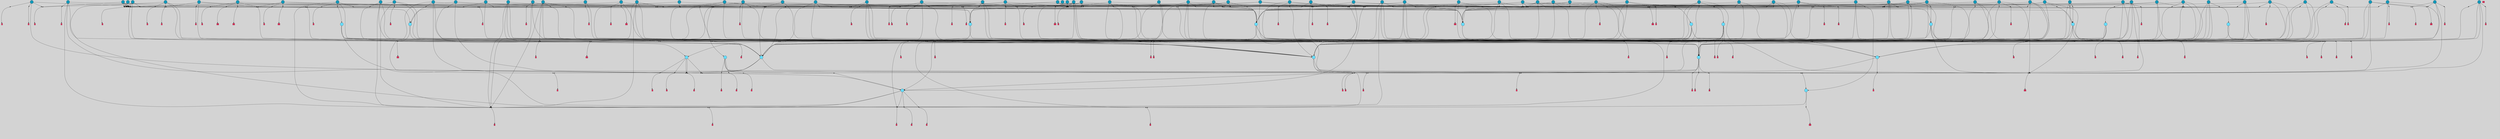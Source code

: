 // File exported with GEGELATI v1.3.1
// On the 2024-04-08 16:56:26
// With the File::TPGGraphDotExporter
digraph{
	graph[pad = "0.212, 0.055" bgcolor = lightgray]
	node[shape=circle style = filled label = ""]
		T3 [fillcolor="#66ddff"]
		T7 [fillcolor="#66ddff"]
		T9 [fillcolor="#66ddff"]
		T11 [fillcolor="#66ddff"]
		T24 [fillcolor="#1199bb"]
		T27 [fillcolor="#66ddff"]
		T82 [fillcolor="#66ddff"]
		T111 [fillcolor="#66ddff"]
		T129 [fillcolor="#66ddff"]
		T194 [fillcolor="#66ddff"]
		T319 [fillcolor="#66ddff"]
		T345 [fillcolor="#66ddff"]
		T350 [fillcolor="#66ddff"]
		T413 [fillcolor="#66ddff"]
		T414 [fillcolor="#66ddff"]
		T459 [fillcolor="#66ddff"]
		T483 [fillcolor="#1199bb"]
		T523 [fillcolor="#66ddff"]
		T535 [fillcolor="#1199bb"]
		T557 [fillcolor="#1199bb"]
		T562 [fillcolor="#1199bb"]
		T568 [fillcolor="#1199bb"]
		T571 [fillcolor="#1199bb"]
		T573 [fillcolor="#66ddff"]
		T576 [fillcolor="#1199bb"]
		T583 [fillcolor="#1199bb"]
		T585 [fillcolor="#1199bb"]
		T588 [fillcolor="#1199bb"]
		T591 [fillcolor="#1199bb"]
		T592 [fillcolor="#1199bb"]
		T597 [fillcolor="#1199bb"]
		T598 [fillcolor="#1199bb"]
		T599 [fillcolor="#1199bb"]
		T602 [fillcolor="#1199bb"]
		T604 [fillcolor="#1199bb"]
		T611 [fillcolor="#1199bb"]
		T613 [fillcolor="#66ddff"]
		T618 [fillcolor="#1199bb"]
		T620 [fillcolor="#1199bb"]
		T624 [fillcolor="#66ddff"]
		T627 [fillcolor="#1199bb"]
		T630 [fillcolor="#1199bb"]
		T633 [fillcolor="#1199bb"]
		T634 [fillcolor="#1199bb"]
		T348 [fillcolor="#1199bb"]
		T639 [fillcolor="#1199bb"]
		T641 [fillcolor="#1199bb"]
		T644 [fillcolor="#1199bb"]
		T645 [fillcolor="#1199bb"]
		T648 [fillcolor="#1199bb"]
		T649 [fillcolor="#1199bb"]
		T650 [fillcolor="#1199bb"]
		T653 [fillcolor="#1199bb"]
		T654 [fillcolor="#1199bb"]
		T656 [fillcolor="#1199bb"]
		T657 [fillcolor="#1199bb"]
		T658 [fillcolor="#1199bb"]
		T659 [fillcolor="#1199bb"]
		T660 [fillcolor="#1199bb"]
		T661 [fillcolor="#1199bb"]
		T662 [fillcolor="#1199bb"]
		T663 [fillcolor="#1199bb"]
		T665 [fillcolor="#1199bb"]
		T666 [fillcolor="#1199bb"]
		T667 [fillcolor="#1199bb"]
		T668 [fillcolor="#1199bb"]
		T669 [fillcolor="#1199bb"]
		T670 [fillcolor="#1199bb"]
		T671 [fillcolor="#1199bb"]
		T673 [fillcolor="#1199bb"]
		T606 [fillcolor="#1199bb"]
		T675 [fillcolor="#1199bb"]
		T676 [fillcolor="#1199bb"]
		T677 [fillcolor="#1199bb"]
		T678 [fillcolor="#1199bb"]
		T679 [fillcolor="#1199bb"]
		T681 [fillcolor="#1199bb"]
		T682 [fillcolor="#1199bb"]
		T683 [fillcolor="#1199bb"]
		T684 [fillcolor="#1199bb"]
		T686 [fillcolor="#1199bb"]
		T687 [fillcolor="#1199bb"]
		T688 [fillcolor="#1199bb"]
		T689 [fillcolor="#1199bb"]
		T690 [fillcolor="#1199bb"]
		T691 [fillcolor="#1199bb"]
		T692 [fillcolor="#1199bb"]
		T693 [fillcolor="#1199bb"]
		T694 [fillcolor="#1199bb"]
		T695 [fillcolor="#1199bb"]
		T696 [fillcolor="#1199bb"]
		T697 [fillcolor="#1199bb"]
		T698 [fillcolor="#1199bb"]
		T699 [fillcolor="#1199bb"]
		T700 [fillcolor="#1199bb"]
		T701 [fillcolor="#1199bb"]
		T702 [fillcolor="#1199bb"]
		T703 [fillcolor="#1199bb"]
		T704 [fillcolor="#1199bb"]
		P7879 [fillcolor="#cccccc" shape=point] //6|
		I7879 [shape=box style=invis label="6|1&2|6#1|7&#92;n10|7&2|0#1|5&#92;n9|4&0|1#2|2&#92;n8|6&0|0#1|0&#92;n"]
		P7879 -> I7879[style=invis]
		A5696 [fillcolor="#ff3366" shape=box margin=0.03 width=0 height=0 label="3"]
		T3 -> P7879 -> A5696
		P7880 [fillcolor="#cccccc" shape=point] //3|
		I7880 [shape=box style=invis label="7|6&2|4#0|2&#92;n10|3&2|7#1|4&#92;n11|6&0|4#0|1&#92;n7|1&0|0#2|6&#92;n7|6&0|3#2|6&#92;n4|0&2|6#0|1&#92;n4|4&2|5#0|2&#92;n4|6&0|4#2|7&#92;n10|0&2|3#1|5&#92;n2|6&0|5#0|2&#92;n1|0&2|3#0|7&#92;n1|6&2|0#0|5&#92;n6|2&0|1#0|7&#92;n9|2&0|3#2|7&#92;n5|3&0|6#0|6&#92;n1|7&2|5#2|3&#92;n8|1&2|7#0|6&#92;n1|0&2|5#2|1&#92;n7|1&2|2#2|5&#92;n7|4&2|6#0|3&#92;n"]
		P7880 -> I7880[style=invis]
		A5697 [fillcolor="#ff3366" shape=box margin=0.03 width=0 height=0 label="4"]
		T3 -> P7880 -> A5697
		P7881 [fillcolor="#cccccc" shape=point] //-3|
		I7881 [shape=box style=invis label="1|6&2|7#0|7&#92;n10|2&0|7#1|3&#92;n9|6&2|7#2|2&#92;n5|3&0|7#0|7&#92;n1|6&2|3#0|0&#92;n2|3&2|3#2|2&#92;n5|1&2|6#0|6&#92;n"]
		P7881 -> I7881[style=invis]
		A5698 [fillcolor="#ff3366" shape=box margin=0.03 width=0 height=0 label="7"]
		T7 -> P7881 -> A5698
		P7882 [fillcolor="#cccccc" shape=point] //5|
		I7882 [shape=box style=invis label="0|5&2|3#0|1&#92;n0|6&2|1#2|4&#92;n6|2&2|6#0|7&#92;n7|4&0|3#0|1&#92;n5|4&0|7#1|6&#92;n9|1&0|5#2|2&#92;n6|3&2|3#1|7&#92;n11|7&2|4#1|6&#92;n2|5&0|1#0|0&#92;n4|7&0|0#0|2&#92;n6|2&0|6#0|0&#92;n2|1&2|6#2|4&#92;n10|0&2|0#1|0&#92;n6|6&2|4#0|6&#92;n"]
		P7882 -> I7882[style=invis]
		A5699 [fillcolor="#ff3366" shape=box margin=0.03 width=0 height=0 label="8"]
		T7 -> P7882 -> A5699
		P7883 [fillcolor="#cccccc" shape=point] //-6|
		I7883 [shape=box style=invis label="11|1&0|7#2|0&#92;n10|4&0|1#1|0&#92;n4|3&2|4#2|1&#92;n0|5&2|0#0|0&#92;n6|1&0|0#0|3&#92;n8|2&2|0#0|4&#92;n11|4&2|0#1|6&#92;n7|0&2|6#2|3&#92;n5|3&2|6#2|0&#92;n2|0&2|0#0|4&#92;n"]
		P7883 -> I7883[style=invis]
		A5700 [fillcolor="#ff3366" shape=box margin=0.03 width=0 height=0 label="9"]
		T9 -> P7883 -> A5700
		P7884 [fillcolor="#cccccc" shape=point] //2|
		I7884 [shape=box style=invis label="6|3&2|7#1|4&#92;n8|6&0|0#2|5&#92;n2|1&0|2#0|3&#92;n8|7&0|6#0|4&#92;n2|1&2|0#0|1&#92;n0|0&2|2#2|3&#92;n6|6&0|7#2|1&#92;n6|1&0|7#2|6&#92;n5|4&2|7#0|4&#92;n0|3&0|4#2|0&#92;n11|0&2|0#2|5&#92;n4|5&2|5#2|4&#92;n5|7&0|6#0|4&#92;n9|7&2|5#0|3&#92;n5|4&2|1#0|3&#92;n5|3&0|1#1|7&#92;n0|4&0|3#2|5&#92;n"]
		P7884 -> I7884[style=invis]
		A5701 [fillcolor="#ff3366" shape=box margin=0.03 width=0 height=0 label="10"]
		T9 -> P7884 -> A5701
		P7885 [fillcolor="#cccccc" shape=point] //6|
		I7885 [shape=box style=invis label="3|0&2|7#2|2&#92;n3|2&0|4#2|5&#92;n5|1&0|2#1|0&#92;n8|7&0|1#2|0&#92;n8|5&0|3#0|6&#92;n0|2&0|2#2|3&#92;n1|5&2|5#0|5&#92;n5|6&0|6#0|7&#92;n6|7&0|0#2|6&#92;n1|2&2|3#0|0&#92;n7|7&2|3#0|4&#92;n0|7&2|7#0|6&#92;n1|0&2|2#2|7&#92;n4|4&0|1#0|0&#92;n"]
		P7885 -> I7885[style=invis]
		A5702 [fillcolor="#ff3366" shape=box margin=0.03 width=0 height=0 label="11"]
		T11 -> P7885 -> A5702
		P7886 [fillcolor="#cccccc" shape=point] //-4|
		I7886 [shape=box style=invis label="4|1&0|4#2|6&#92;n1|2&2|2#2|0&#92;n1|2&2|0#0|6&#92;n8|4&2|3#2|5&#92;n5|5&2|1#1|0&#92;n"]
		P7886 -> I7886[style=invis]
		A5703 [fillcolor="#ff3366" shape=box margin=0.03 width=0 height=0 label="12"]
		T11 -> P7886 -> A5703
		P7887 [fillcolor="#cccccc" shape=point] //1|
		I7887 [shape=box style=invis label="5|1&0|6#2|7&#92;n2|4&0|4#2|2&#92;n0|6&0|5#0|4&#92;n10|6&2|5#1|6&#92;n9|3&0|1#1|7&#92;n10|3&2|2#1|0&#92;n5|0&0|0#2|1&#92;n11|3&2|3#1|5&#92;n10|3&0|1#1|0&#92;n2|4&0|1#0|1&#92;n0|2&0|3#2|4&#92;n9|2&2|1#2|5&#92;n11|7&2|6#2|6&#92;n"]
		P7887 -> I7887[style=invis]
		T24 -> P7887 -> T7
		P7888 [fillcolor="#cccccc" shape=point] //5|
		I7888 [shape=box style=invis label="3|0&2|0#0|1&#92;n3|0&0|7#0|1&#92;n5|3&0|2#2|6&#92;n4|4&2|4#2|6&#92;n11|2&0|7#1|6&#92;n2|7&2|2#2|5&#92;n9|3&2|6#2|7&#92;n7|7&0|0#0|4&#92;n6|1&2|4#2|3&#92;n5|4&2|0#1|6&#92;n1|3&0|7#0|4&#92;n"]
		P7888 -> I7888[style=invis]
		A5704 [fillcolor="#ff3366" shape=box margin=0.03 width=0 height=0 label="7"]
		T24 -> P7888 -> A5704
		P7889 [fillcolor="#cccccc" shape=point] //-2|
		I7889 [shape=box style=invis label="4|1&0|4#0|3&#92;n4|2&0|5#2|0&#92;n5|5&2|6#0|5&#92;n1|4&0|1#0|2&#92;n6|3&2|7#1|5&#92;n0|4&2|0#0|3&#92;n8|5&2|5#1|2&#92;n10|7&2|7#1|1&#92;n3|4&0|0#2|1&#92;n3|6&2|5#2|5&#92;n8|3&0|1#0|7&#92;n10|0&2|7#1|3&#92;n4|1&2|4#0|1&#92;n9|3&2|0#0|4&#92;n3|6&2|0#0|4&#92;n1|2&0|6#2|1&#92;n4|0&2|1#2|2&#92;n"]
		P7889 -> I7889[style=invis]
		A5705 [fillcolor="#ff3366" shape=box margin=0.03 width=0 height=0 label="14"]
		T24 -> P7889 -> A5705
		P7890 [fillcolor="#cccccc" shape=point] //2|
		I7890 [shape=box style=invis label="9|1&2|3#0|1&#92;n5|2&2|0#2|4&#92;n3|6&2|5#2|7&#92;n7|0&2|5#0|4&#92;n1|2&0|3#0|5&#92;n7|3&2|7#0|0&#92;n"]
		P7890 -> I7890[style=invis]
		A5706 [fillcolor="#ff3366" shape=box margin=0.03 width=0 height=0 label="2"]
		T27 -> P7890 -> A5706
		P7891 [fillcolor="#cccccc" shape=point] //-6|
		I7891 [shape=box style=invis label="7|5&0|4#0|4&#92;n11|0&2|5#2|1&#92;n"]
		P7891 -> I7891[style=invis]
		A5707 [fillcolor="#ff3366" shape=box margin=0.03 width=0 height=0 label="3"]
		T27 -> P7891 -> A5707
		T27 -> P7880
		P7892 [fillcolor="#cccccc" shape=point] //0|
		I7892 [shape=box style=invis label="2|5&0|1#0|6&#92;n6|1&2|2#2|7&#92;n8|0&0|3#1|4&#92;n4|3&2|5#2|4&#92;n8|1&2|4#0|0&#92;n6|6&0|1#2|6&#92;n11|7&2|4#2|5&#92;n6|2&2|4#0|2&#92;n8|5&2|4#2|4&#92;n2|1&2|1#2|2&#92;n2|7&2|5#2|6&#92;n9|7&0|5#0|4&#92;n1|2&0|5#2|6&#92;n4|2&2|3#2|7&#92;n3|3&2|1#0|2&#92;n"]
		P7892 -> I7892[style=invis]
		A5708 [fillcolor="#ff3366" shape=box margin=0.03 width=0 height=0 label="5"]
		T27 -> P7892 -> A5708
		P7893 [fillcolor="#cccccc" shape=point] //0|
		I7893 [shape=box style=invis label="4|0&0|3#2|7&#92;n10|2&0|3#1|7&#92;n3|5&0|2#0|3&#92;n4|5&0|0#2|1&#92;n10|7&2|0#1|2&#92;n5|3&2|3#1|6&#92;n9|5&2|0#0|4&#92;n5|4&2|7#0|2&#92;n10|3&2|7#1|4&#92;n7|2&0|1#2|6&#92;n8|6&0|5#0|5&#92;n8|7&2|3#0|5&#92;n2|6&2|4#0|0&#92;n"]
		P7893 -> I7893[style=invis]
		A5709 [fillcolor="#ff3366" shape=box margin=0.03 width=0 height=0 label="5"]
		T27 -> P7893 -> A5709
		P7894 [fillcolor="#cccccc" shape=point] //6|
		I7894 [shape=box style=invis label="7|0&2|5#1|2&#92;n10|6&2|1#1|3&#92;n7|5&0|2#0|7&#92;n10|7&0|1#1|5&#92;n4|6&2|5#0|5&#92;n4|4&0|7#2|7&#92;n"]
		P7894 -> I7894[style=invis]
		A5710 [fillcolor="#ff3366" shape=box margin=0.03 width=0 height=0 label="7"]
		T82 -> P7894 -> A5710
		P7895 [fillcolor="#cccccc" shape=point] //6|
		I7895 [shape=box style=invis label="0|5&2|3#0|1&#92;n0|6&2|1#2|4&#92;n9|1&0|5#2|2&#92;n7|4&0|3#0|1&#92;n5|4&0|7#1|6&#92;n2|5&0|1#0|0&#92;n6|3&2|3#1|7&#92;n11|7&2|4#1|6&#92;n6|2&2|6#0|1&#92;n4|7&0|0#0|2&#92;n6|2&0|6#0|0&#92;n9|1&2|6#2|4&#92;n10|0&2|0#1|0&#92;n6|6&2|4#0|6&#92;n"]
		P7895 -> I7895[style=invis]
		A5711 [fillcolor="#ff3366" shape=box margin=0.03 width=0 height=0 label="8"]
		T82 -> P7895 -> A5711
		T82 -> P7883
		P7896 [fillcolor="#cccccc" shape=point] //-5|
		I7896 [shape=box style=invis label="0|0&2|3#0|2&#92;n10|5&0|6#1|3&#92;n7|3&0|6#2|3&#92;n3|4&0|6#0|6&#92;n10|5&0|2#1|1&#92;n5|0&0|1#0|3&#92;n6|6&2|5#1|5&#92;n7|4&0|2#1|7&#92;n5|7&0|1#2|5&#92;n1|5&0|0#0|3&#92;n7|5&2|1#2|6&#92;n9|0&0|2#0|0&#92;n4|0&2|4#0|0&#92;n4|6&0|0#2|3&#92;n3|1&0|6#2|5&#92;n7|7&2|1#2|3&#92;n9|4&2|2#0|6&#92;n"]
		P7896 -> I7896[style=invis]
		T111 -> P7896 -> T9
		P7897 [fillcolor="#cccccc" shape=point] //7|
		I7897 [shape=box style=invis label="7|4&2|1#2|0&#92;n4|1&2|4#2|3&#92;n5|0&2|0#2|2&#92;n6|1&2|4#2|6&#92;n"]
		P7897 -> I7897[style=invis]
		A5712 [fillcolor="#ff3366" shape=box margin=0.03 width=0 height=0 label="9"]
		T111 -> P7897 -> A5712
		P7898 [fillcolor="#cccccc" shape=point] //2|
		I7898 [shape=box style=invis label="3|0&2|0#0|1&#92;n11|2&0|7#1|6&#92;n8|7&2|4#0|5&#92;n5|3&0|2#2|6&#92;n4|4&2|4#2|6&#92;n3|0&0|7#0|1&#92;n2|7&2|2#2|5&#92;n9|3&2|6#2|7&#92;n7|7&0|0#0|4&#92;n6|1&2|4#1|3&#92;n5|4&2|0#1|6&#92;n1|3&0|7#0|4&#92;n"]
		P7898 -> I7898[style=invis]
		A5713 [fillcolor="#ff3366" shape=box margin=0.03 width=0 height=0 label="7"]
		T111 -> P7898 -> A5713
		T111 -> P7883
		P7899 [fillcolor="#cccccc" shape=point] //8|
		I7899 [shape=box style=invis label="9|0&0|1#2|0&#92;n10|1&2|5#1|4&#92;n8|2&2|6#0|4&#92;n2|4&2|5#2|3&#92;n4|2&2|2#0|2&#92;n7|5&0|2#0|0&#92;n8|2&2|1#1|3&#92;n8|7&0|7#2|1&#92;n1|1&0|0#0|7&#92;n5|6&2|5#1|0&#92;n6|6&2|5#0|0&#92;n11|4&0|3#2|6&#92;n4|2&2|4#0|7&#92;n5|6&0|1#2|0&#92;n11|3&0|2#0|7&#92;n"]
		P7899 -> I7899[style=invis]
		A5714 [fillcolor="#ff3366" shape=box margin=0.03 width=0 height=0 label="6"]
		T129 -> P7899 -> A5714
		T129 -> P7888
		P7900 [fillcolor="#cccccc" shape=point] //10|
		I7900 [shape=box style=invis label="4|5&2|7#2|1&#92;n1|7&2|3#0|6&#92;n3|5&2|2#0|3&#92;n10|3&0|7#1|4&#92;n7|1&0|4#2|6&#92;n10|2&0|3#1|7&#92;n9|5&2|0#0|4&#92;n4|0&0|3#2|7&#92;n11|4&2|6#1|2&#92;n5|4&2|7#0|2&#92;n2|6&2|4#0|0&#92;n6|5&0|7#2|1&#92;n5|3&2|3#1|6&#92;n10|7&2|0#1|2&#92;n"]
		P7900 -> I7900[style=invis]
		A5715 [fillcolor="#ff3366" shape=box margin=0.03 width=0 height=0 label="5"]
		T129 -> P7900 -> A5715
		P7901 [fillcolor="#cccccc" shape=point] //5|
		I7901 [shape=box style=invis label="9|4&2|3#1|3&#92;n0|4&2|4#0|5&#92;n6|1&2|6#2|5&#92;n4|0&0|5#2|0&#92;n"]
		P7901 -> I7901[style=invis]
		A5716 [fillcolor="#ff3366" shape=box margin=0.03 width=0 height=0 label="7"]
		T129 -> P7901 -> A5716
		P7902 [fillcolor="#cccccc" shape=point] //6|
		I7902 [shape=box style=invis label="9|4&2|7#0|6&#92;n8|4&0|1#1|0&#92;n1|3&0|0#2|1&#92;n2|4&0|6#2|2&#92;n5|1&2|5#0|7&#92;n3|0&0|3#2|6&#92;n2|2&2|6#0|2&#92;n8|4&0|4#2|2&#92;n5|1&2|4#0|3&#92;n9|4&0|6#0|6&#92;n5|0&2|2#1|5&#92;n11|7&0|0#1|1&#92;n0|4&0|3#0|3&#92;n7|7&2|4#2|5&#92;n1|5&0|1#2|1&#92;n"]
		P7902 -> I7902[style=invis]
		A5717 [fillcolor="#ff3366" shape=box margin=0.03 width=0 height=0 label="1"]
		T129 -> P7902 -> A5717
		P7903 [fillcolor="#cccccc" shape=point] //5|
		I7903 [shape=box style=invis label="3|0&2|0#2|1&#92;n3|0&0|7#0|1&#92;n5|3&0|2#2|6&#92;n4|4&2|4#2|6&#92;n5|4&2|0#1|6&#92;n2|7&2|2#2|5&#92;n1|3&0|7#0|4&#92;n11|6&2|2#0|7&#92;n7|7&0|0#0|4&#92;n6|1&2|4#2|3&#92;n11|0&0|7#1|6&#92;n9|3&2|6#2|7&#92;n"]
		P7903 -> I7903[style=invis]
		A5718 [fillcolor="#ff3366" shape=box margin=0.03 width=0 height=0 label="7"]
		T194 -> P7903 -> A5718
		P7904 [fillcolor="#cccccc" shape=point] //4|
		I7904 [shape=box style=invis label="7|1&0|6#0|1&#92;n6|7&2|7#1|7&#92;n10|1&2|1#1|1&#92;n9|6&2|2#1|4&#92;n4|7&0|4#2|2&#92;n9|6&0|5#1|1&#92;n10|0&2|6#1|6&#92;n5|1&0|1#2|3&#92;n10|1&0|5#1|0&#92;n3|4&2|3#0|0&#92;n8|2&0|5#2|4&#92;n1|6&2|0#0|0&#92;n2|3&0|1#2|6&#92;n5|2&2|2#1|6&#92;n2|2&0|1#2|1&#92;n3|1&2|7#0|3&#92;n6|7&2|3#0|4&#92;n"]
		P7904 -> I7904[style=invis]
		A5719 [fillcolor="#ff3366" shape=box margin=0.03 width=0 height=0 label="10"]
		T194 -> P7904 -> A5719
		P7905 [fillcolor="#cccccc" shape=point] //-4|
		I7905 [shape=box style=invis label="0|4&0|0#2|7&#92;n8|5&2|4#2|4&#92;n4|3&2|5#2|4&#92;n11|7&2|2#2|5&#92;n6|5&2|2#2|7&#92;n3|2&0|7#0|7&#92;n3|3&2|1#0|3&#92;n2|6&0|3#2|5&#92;n0|1&2|6#2|2&#92;n8|2&0|0#1|6&#92;n0|7&0|5#0|4&#92;n9|5&0|3#2|7&#92;n2|7&2|5#2|6&#92;n9|0&2|0#0|1&#92;n1|2&2|4#0|2&#92;n"]
		P7905 -> I7905[style=invis]
		T194 -> P7905 -> T27
		P7906 [fillcolor="#cccccc" shape=point] //7|
		I7906 [shape=box style=invis label="7|4&2|7#0|4&#92;n4|6&0|1#2|5&#92;n2|1&2|3#0|0&#92;n4|3&2|0#0|1&#92;n0|0&2|7#2|7&#92;n7|7&0|5#2|3&#92;n5|0&2|1#2|2&#92;n10|0&0|4#1|2&#92;n4|4&0|7#0|0&#92;n6|7&0|2#0|1&#92;n1|4&2|5#0|4&#92;n"]
		P7906 -> I7906[style=invis]
		A5720 [fillcolor="#ff3366" shape=box margin=0.03 width=0 height=0 label="0"]
		T194 -> P7906 -> A5720
		P7907 [fillcolor="#cccccc" shape=point] //9|
		I7907 [shape=box style=invis label="11|0&2|0#1|1&#92;n3|6&0|6#0|0&#92;n1|4&0|0#2|4&#92;n7|5&2|2#1|3&#92;n11|7&2|6#1|7&#92;n5|2&0|6#1|5&#92;n9|5&0|6#0|3&#92;n2|2&2|7#0|5&#92;n9|3&2|2#2|0&#92;n11|0&2|7#0|1&#92;n1|1&2|0#0|1&#92;n6|6&0|6#1|2&#92;n9|7&0|1#0|3&#92;n2|0&2|4#2|5&#92;n2|4&2|2#0|0&#92;n6|1&2|1#1|7&#92;n10|7&2|5#1|6&#92;n11|5&2|7#2|4&#92;n"]
		P7907 -> I7907[style=invis]
		A5721 [fillcolor="#ff3366" shape=box margin=0.03 width=0 height=0 label="1"]
		T319 -> P7907 -> A5721
		T319 -> P7901
		P7908 [fillcolor="#cccccc" shape=point] //9|
		I7908 [shape=box style=invis label="9|6&2|0#1|3&#92;n7|1&0|3#0|4&#92;n9|6&2|0#0|1&#92;n1|5&0|0#0|5&#92;n8|6&2|4#0|0&#92;n7|4&2|4#0|7&#92;n6|0&2|4#2|0&#92;n7|7&2|4#2|2&#92;n"]
		P7908 -> I7908[style=invis]
		A5722 [fillcolor="#ff3366" shape=box margin=0.03 width=0 height=0 label="5"]
		T319 -> P7908 -> A5722
		T319 -> P7905
		P7909 [fillcolor="#cccccc" shape=point] //-4|
		I7909 [shape=box style=invis label="11|3&0|7#1|7&#92;n11|7&0|7#2|7&#92;n5|3&0|3#2|0&#92;n0|1&2|2#0|4&#92;n0|0&0|4#2|5&#92;n6|3&2|1#2|3&#92;n11|7&0|0#0|4&#92;n0|0&0|0#0|2&#92;n1|1&0|4#0|3&#92;n6|5&2|7#1|2&#92;n6|6&0|3#2|7&#92;n6|2&0|4#0|0&#92;n5|5&2|6#0|5&#92;n"]
		P7909 -> I7909[style=invis]
		A5723 [fillcolor="#ff3366" shape=box margin=0.03 width=0 height=0 label="8"]
		T319 -> P7909 -> A5723
		T345 -> P7882
		P7910 [fillcolor="#cccccc" shape=point] //10|
		I7910 [shape=box style=invis label="8|6&0|0#1|2&#92;n4|3&0|3#0|3&#92;n10|7&2|0#1|5&#92;n7|0&2|6#2|2&#92;n9|2&0|4#0|7&#92;n2|7&2|1#0|4&#92;n"]
		P7910 -> I7910[style=invis]
		A5724 [fillcolor="#ff3366" shape=box margin=0.03 width=0 height=0 label="3"]
		T345 -> P7910 -> A5724
		P7911 [fillcolor="#cccccc" shape=point] //4|
		I7911 [shape=box style=invis label="11|1&0|7#2|0&#92;n0|7&2|2#2|0&#92;n4|3&2|4#2|1&#92;n0|5&2|0#0|6&#92;n6|1&0|0#0|3&#92;n8|2&2|0#0|4&#92;n7|0&2|6#2|3&#92;n10|4&0|1#1|0&#92;n5|3&2|6#2|0&#92;n2|0&2|0#0|4&#92;n"]
		P7911 -> I7911[style=invis]
		T345 -> P7911 -> T27
		P7912 [fillcolor="#cccccc" shape=point] //-9|
		I7912 [shape=box style=invis label="2|0&2|0#2|1&#92;n4|4&2|4#2|6&#92;n9|1&0|3#1|7&#92;n5|3&0|2#2|6&#92;n2|7&2|2#2|5&#92;n5|4&2|0#1|6&#92;n3|0&0|7#0|1&#92;n1|3&0|7#0|4&#92;n11|6&2|2#0|7&#92;n7|7&0|0#0|4&#92;n11|0&0|7#1|6&#92;n9|3&2|6#2|7&#92;n"]
		P7912 -> I7912[style=invis]
		A5725 [fillcolor="#ff3366" shape=box margin=0.03 width=0 height=0 label="7"]
		T345 -> P7912 -> A5725
		P7913 [fillcolor="#cccccc" shape=point] //-8|
		I7913 [shape=box style=invis label="0|5&2|3#0|1&#92;n0|6&2|1#2|4&#92;n4|7&0|0#0|2&#92;n7|4&0|3#2|1&#92;n10|2&0|7#1|4&#92;n5|4&0|7#1|6&#92;n6|3&2|3#1|7&#92;n11|7&2|4#1|6&#92;n2|5&0|1#0|0&#92;n6|2&2|6#0|7&#92;n6|2&0|6#0|0&#92;n2|1&2|6#2|4&#92;n10|0&2|0#1|0&#92;n6|6&2|4#0|6&#92;n"]
		P7913 -> I7913[style=invis]
		A5726 [fillcolor="#ff3366" shape=box margin=0.03 width=0 height=0 label="8"]
		T345 -> P7913 -> A5726
		T350 -> P7905
		T350 -> P7906
		P7914 [fillcolor="#cccccc" shape=point] //3|
		I7914 [shape=box style=invis label="5|4&2|7#0|1&#92;n0|6&0|6#2|2&#92;n9|5&2|2#2|0&#92;n3|6&2|7#0|2&#92;n3|5&0|0#0|6&#92;n2|6&0|6#2|2&#92;n2|6&2|2#0|0&#92;n5|1&0|4#0|5&#92;n2|6&0|5#2|5&#92;n1|0&0|7#2|2&#92;n4|7&0|6#2|4&#92;n7|3&0|6#2|5&#92;n1|1&0|1#0|3&#92;n"]
		P7914 -> I7914[style=invis]
		A5727 [fillcolor="#ff3366" shape=box margin=0.03 width=0 height=0 label="1"]
		T350 -> P7914 -> A5727
		P7915 [fillcolor="#cccccc" shape=point] //-2|
		I7915 [shape=box style=invis label="2|0&2|3#2|5&#92;n10|3&2|7#1|4&#92;n8|1&2|7#0|6&#92;n7|6&0|3#2|6&#92;n4|0&2|6#0|1&#92;n4|4&2|5#0|2&#92;n4|6&0|2#2|7&#92;n7|6&2|4#0|2&#92;n11|7&2|7#0|3&#92;n6|6&0|3#0|6&#92;n1|6&2|0#0|5&#92;n11|6&0|4#0|1&#92;n2|6&0|5#0|2&#92;n6|2&0|1#0|7&#92;n9|2&0|3#2|7&#92;n5|3&0|6#0|6&#92;n7|1&2|2#2|5&#92;n1|0&2|3#0|7&#92;n1|0&2|5#0|1&#92;n3|4&2|6#0|3&#92;n"]
		P7915 -> I7915[style=invis]
		A5728 [fillcolor="#ff3366" shape=box margin=0.03 width=0 height=0 label="4"]
		T350 -> P7915 -> A5728
		T350 -> P7906
		P7916 [fillcolor="#cccccc" shape=point] //-4|
		I7916 [shape=box style=invis label="1|5&2|1#2|4&#92;n3|0&2|3#2|6&#92;n0|3&0|0#0|1&#92;n8|6&2|5#1|5&#92;n9|7&2|5#2|0&#92;n4|1&0|7#2|2&#92;n4|2&0|3#0|0&#92;n"]
		P7916 -> I7916[style=invis]
		A5729 [fillcolor="#ff3366" shape=box margin=0.03 width=0 height=0 label="2"]
		T413 -> P7916 -> A5729
		T413 -> P7895
		P7917 [fillcolor="#cccccc" shape=point] //-4|
		I7917 [shape=box style=invis label="7|5&2|2#0|7&#92;n9|6&2|3#0|3&#92;n10|6&2|1#1|0&#92;n8|0&0|5#1|3&#92;n7|5&0|5#1|5&#92;n5|1&2|5#2|1&#92;n"]
		P7917 -> I7917[style=invis]
		A5730 [fillcolor="#ff3366" shape=box margin=0.03 width=0 height=0 label="7"]
		T413 -> P7917 -> A5730
		T413 -> P7904
		P7918 [fillcolor="#cccccc" shape=point] //-5|
		I7918 [shape=box style=invis label="7|7&2|4#0|6&#92;n8|5&2|1#0|3&#92;n0|0&0|0#2|7&#92;n2|2&0|5#2|4&#92;n1|0&2|5#0|2&#92;n11|1&2|3#0|5&#92;n2|7&2|0#2|3&#92;n9|4&2|7#1|2&#92;n5|5&0|7#0|5&#92;n"]
		P7918 -> I7918[style=invis]
		T413 -> P7918 -> T319
		P7919 [fillcolor="#cccccc" shape=point] //-1|
		I7919 [shape=box style=invis label="2|7&0|4#0|4&#92;n8|3&2|7#1|4&#92;n1|0&0|3#0|3&#92;n11|6&0|1#1|4&#92;n6|1&2|5#0|0&#92;n0|0&2|0#0|6&#92;n1|3&2|1#0|4&#92;n"]
		P7919 -> I7919[style=invis]
		A5731 [fillcolor="#ff3366" shape=box margin=0.03 width=0 height=0 label="2"]
		T414 -> P7919 -> A5731
		P7920 [fillcolor="#cccccc" shape=point] //-3|
		I7920 [shape=box style=invis label="11|7&2|3#2|0&#92;n5|5&2|7#2|7&#92;n8|6&2|7#1|2&#92;n1|7&0|3#0|6&#92;n4|0&2|1#2|2&#92;n10|1&0|5#1|6&#92;n5|3&0|3#2|6&#92;n9|0&0|2#0|0&#92;n3|2&0|1#2|6&#92;n0|1&2|4#0|0&#92;n"]
		P7920 -> I7920[style=invis]
		A5732 [fillcolor="#ff3366" shape=box margin=0.03 width=0 height=0 label="6"]
		T414 -> P7920 -> A5732
		P7921 [fillcolor="#cccccc" shape=point] //-1|
		I7921 [shape=box style=invis label="4|2&0|6#0|1&#92;n6|3&0|0#2|0&#92;n9|4&0|6#0|5&#92;n10|2&0|2#1|0&#92;n1|0&0|0#0|5&#92;n8|0&2|1#1|1&#92;n2|7&2|2#0|5&#92;n5|5&0|6#1|1&#92;n"]
		P7921 -> I7921[style=invis]
		A5733 [fillcolor="#ff3366" shape=box margin=0.03 width=0 height=0 label="3"]
		T414 -> P7921 -> A5733
		P7922 [fillcolor="#cccccc" shape=point] //9|
		I7922 [shape=box style=invis label="8|0&0|5#0|1&#92;n0|6&2|0#0|7&#92;n5|7&0|1#1|4&#92;n5|1&0|6#2|7&#92;n11|3&0|7#1|6&#92;n10|2&2|5#1|6&#92;n10|0&0|3#1|4&#92;n0|0&2|5#0|7&#92;n0|0&2|5#0|1&#92;n0|4&2|2#2|3&#92;n11|7&2|5#0|5&#92;n"]
		P7922 -> I7922[style=invis]
		T414 -> P7922 -> T7
		T459 -> P7916
		T459 -> P7917
		T459 -> P7904
		T459 -> P7918
		P7923 [fillcolor="#cccccc" shape=point] //8|
		I7923 [shape=box style=invis label="6|5&2|5#0|4&#92;n9|0&0|5#0|7&#92;n2|6&0|4#2|4&#92;n7|1&0|3#0|2&#92;n1|4&2|4#0|3&#92;n3|2&2|2#0|3&#92;n"]
		P7923 -> I7923[style=invis]
		T459 -> P7923 -> T350
		T483 -> P7916
		T483 -> P7917
		T483 -> P7904
		P7924 [fillcolor="#cccccc" shape=point] //5|
		I7924 [shape=box style=invis label="8|5&2|1#0|3&#92;n0|0&0|0#2|7&#92;n7|7&2|4#0|6&#92;n1|0&2|5#0|2&#92;n11|1&2|0#0|3&#92;n9|4&2|7#1|2&#92;n2|7&2|0#2|3&#92;n5|5&0|7#0|5&#92;n"]
		P7924 -> I7924[style=invis]
		T483 -> P7924 -> T319
		P7925 [fillcolor="#cccccc" shape=point] //3|
		I7925 [shape=box style=invis label="6|0&2|4#1|6&#92;n11|3&0|3#1|2&#92;n"]
		P7925 -> I7925[style=invis]
		A5734 [fillcolor="#ff3366" shape=box margin=0.03 width=0 height=0 label="3"]
		T483 -> P7925 -> A5734
		P7926 [fillcolor="#cccccc" shape=point] //-3|
		I7926 [shape=box style=invis label="2|7&2|6#0|6&#92;n0|0&0|3#2|1&#92;n9|6&2|1#0|4&#92;n0|3&0|2#2|3&#92;n11|3&2|0#0|3&#92;n6|2&2|1#1|3&#92;n5|5&0|3#1|2&#92;n5|2&0|5#1|4&#92;n1|7&2|7#0|6&#92;n9|7&0|2#1|1&#92;n10|7&0|0#1|1&#92;n9|2&0|1#0|4&#92;n2|3&0|2#2|1&#92;n"]
		P7926 -> I7926[style=invis]
		A5735 [fillcolor="#ff3366" shape=box margin=0.03 width=0 height=0 label="1"]
		T523 -> P7926 -> A5735
		P7927 [fillcolor="#cccccc" shape=point] //-8|
		I7927 [shape=box style=invis label="2|3&0|0#0|3&#92;n10|7&2|7#1|0&#92;n5|0&2|0#2|3&#92;n9|3&0|3#2|3&#92;n3|2&0|3#0|5&#92;n4|2&2|6#2|1&#92;n"]
		P7927 -> I7927[style=invis]
		T523 -> P7927 -> T111
		T523 -> P7883
		P7928 [fillcolor="#cccccc" shape=point] //-4|
		I7928 [shape=box style=invis label="10|7&0|7#1|3&#92;n2|5&0|7#2|0&#92;n9|3&0|2#1|4&#92;n7|1&0|1#1|6&#92;n11|2&0|5#2|0&#92;n8|3&2|2#1|7&#92;n2|4&0|7#0|0&#92;n5|5&0|2#1|2&#92;n7|1&2|6#2|3&#92;n2|1&2|3#0|1&#92;n8|0&0|7#1|3&#92;n1|2&0|0#2|5&#92;n11|1&2|2#2|1&#92;n1|0&0|1#2|0&#92;n1|5&0|0#2|6&#92;n"]
		P7928 -> I7928[style=invis]
		A5736 [fillcolor="#ff3366" shape=box margin=0.03 width=0 height=0 label="1"]
		T523 -> P7928 -> A5736
		T523 -> P7923
		T535 -> P7895
		T535 -> P7918
		T535 -> P7900
		P7929 [fillcolor="#cccccc" shape=point] //7|
		I7929 [shape=box style=invis label="8|0&0|5#0|1&#92;n0|6&2|0#0|7&#92;n5|7&0|1#1|4&#92;n5|4&0|6#2|7&#92;n11|3&0|7#1|6&#92;n10|0&0|3#1|4&#92;n10|2&2|5#1|6&#92;n0|0&2|5#0|7&#92;n0|0&2|5#0|1&#92;n0|4&2|2#2|3&#92;n11|7&2|5#0|5&#92;n"]
		P7929 -> I7929[style=invis]
		T535 -> P7929 -> T7
		T557 -> P7918
		T557 -> P7879
		T557 -> P7904
		P7930 [fillcolor="#cccccc" shape=point] //4|
		I7930 [shape=box style=invis label="7|1&0|6#0|1&#92;n5|2&2|5#1|6&#92;n10|1&2|1#1|1&#92;n9|6&2|2#1|4&#92;n4|7&0|4#2|2&#92;n9|6&0|4#1|1&#92;n10|0&2|6#1|6&#92;n5|1&0|1#2|3&#92;n1|6&2|0#0|1&#92;n8|2&0|5#2|4&#92;n3|4&2|3#0|0&#92;n10|1&0|5#1|0&#92;n2|2&0|1#2|1&#92;n3|1&2|7#0|3&#92;n"]
		P7930 -> I7930[style=invis]
		A5737 [fillcolor="#ff3366" shape=box margin=0.03 width=0 height=0 label="10"]
		T557 -> P7930 -> A5737
		P7931 [fillcolor="#cccccc" shape=point] //1|
		I7931 [shape=box style=invis label="10|5&2|0#1|7&#92;n9|2&2|7#2|2&#92;n9|0&2|5#2|1&#92;n"]
		P7931 -> I7931[style=invis]
		A5738 [fillcolor="#ff3366" shape=box margin=0.03 width=0 height=0 label="3"]
		T557 -> P7931 -> A5738
		P7932 [fillcolor="#cccccc" shape=point] //0|
		I7932 [shape=box style=invis label="4|3&0|6#0|3&#92;n5|7&2|3#2|2&#92;n5|6&0|7#1|2&#92;n1|4&2|6#0|3&#92;n11|1&0|4#2|6&#92;n9|5&2|4#1|4&#92;n2|4&0|5#0|7&#92;n10|0&0|6#1|2&#92;n3|1&0|6#0|2&#92;n2|7&2|7#2|6&#92;n5|2&0|5#1|5&#92;n10|4&2|5#1|7&#92;n10|6&2|0#1|4&#92;n8|4&2|1#2|5&#92;n4|0&0|4#2|4&#92;n4|5&2|7#0|6&#92;n11|5&2|6#2|3&#92;n0|3&0|5#0|1&#92;n"]
		P7932 -> I7932[style=invis]
		T562 -> P7932 -> T111
		T562 -> P7922
		P7933 [fillcolor="#cccccc" shape=point] //8|
		I7933 [shape=box style=invis label="4|3&0|6#0|5&#92;n2|6&0|6#2|1&#92;n9|3&2|2#0|5&#92;n3|0&2|6#0|3&#92;n9|7&0|5#1|4&#92;n"]
		P7933 -> I7933[style=invis]
		T562 -> P7933 -> T194
		P7934 [fillcolor="#cccccc" shape=point] //4|
		I7934 [shape=box style=invis label="0|5&2|3#0|1&#92;n0|6&2|1#2|4&#92;n6|2&2|6#0|7&#92;n9|1&2|5#2|2&#92;n7|4&0|3#0|1&#92;n11|7&2|4#1|6&#92;n9|0&2|7#1|1&#92;n5|4&0|7#1|6&#92;n2|5&0|1#0|0&#92;n4|7&0|0#0|2&#92;n6|2&0|6#0|0&#92;n2|1&2|6#2|4&#92;n10|0&0|0#1|0&#92;n2|7&2|6#0|3&#92;n6|6&2|4#0|6&#92;n"]
		P7934 -> I7934[style=invis]
		T568 -> P7934 -> T129
		P7935 [fillcolor="#cccccc" shape=point] //3|
		I7935 [shape=box style=invis label="9|2&2|2#0|0&#92;n10|6&0|2#1|2&#92;n2|4&2|5#2|7&#92;n0|1&0|4#2|6&#92;n1|5&2|0#2|3&#92;n0|7&0|4#2|4&#92;n3|2&0|3#0|5&#92;n9|4&0|7#1|5&#92;n0|6&0|6#2|1&#92;n5|0&2|1#2|3&#92;n"]
		P7935 -> I7935[style=invis]
		T568 -> P7935 -> T111
		P7936 [fillcolor="#cccccc" shape=point] //8|
		I7936 [shape=box style=invis label="11|4&2|0#1|6&#92;n4|3&0|6#0|5&#92;n3|0&2|6#0|3&#92;n9|3&2|5#0|5&#92;n2|6&0|6#2|1&#92;n9|7&0|5#1|4&#92;n"]
		P7936 -> I7936[style=invis]
		T568 -> P7936 -> T194
		P7937 [fillcolor="#cccccc" shape=point] //4|
		I7937 [shape=box style=invis label="10|0&2|3#1|5&#92;n7|1&0|0#2|6&#92;n1|0&2|3#0|7&#92;n4|0&2|6#0|1&#92;n5|3&0|6#0|6&#92;n1|7&2|5#2|0&#92;n7|6&2|4#0|1&#92;n7|6&0|4#2|6&#92;n2|6&0|5#0|2&#92;n1|6&2|0#0|5&#92;n6|2&0|1#0|7&#92;n9|2&0|3#2|7&#92;n4|4&2|0#0|2&#92;n4|6&0|4#2|7&#92;n8|1&2|7#0|6&#92;n11|4&2|0#2|3&#92;n1|0&2|5#0|1&#92;n7|1&2|2#2|5&#92;n4|2&2|5#2|2&#92;n"]
		P7937 -> I7937[style=invis]
		T568 -> P7937 -> T459
		T568 -> P7918
		P7938 [fillcolor="#cccccc" shape=point] //10|
		I7938 [shape=box style=invis label="5|7&2|3#2|2&#92;n5|7&0|7#1|2&#92;n1|4&2|6#0|3&#92;n11|1&0|4#2|6&#92;n9|5&2|4#1|4&#92;n8|4&2|1#2|5&#92;n10|0&0|6#1|2&#92;n3|1&0|6#0|2&#92;n2|7&2|7#2|6&#92;n5|2&0|5#1|5&#92;n10|4&2|5#1|7&#92;n10|6&2|0#1|4&#92;n2|4&0|5#0|7&#92;n4|0&0|4#2|4&#92;n4|5&2|7#0|6&#92;n11|5&2|6#2|3&#92;n0|3&0|5#0|1&#92;n"]
		P7938 -> I7938[style=invis]
		T571 -> P7938 -> T111
		P7939 [fillcolor="#cccccc" shape=point] //4|
		I7939 [shape=box style=invis label="9|1&0|3#0|3&#92;n6|0&2|2#0|6&#92;n11|1&2|5#1|0&#92;n5|6&0|6#1|0&#92;n1|2&0|7#0|1&#92;n3|0&0|4#0|0&#92;n9|3&2|7#2|4&#92;n7|4&2|2#2|1&#92;n"]
		P7939 -> I7939[style=invis]
		T571 -> P7939 -> T82
		T571 -> P7922
		P7940 [fillcolor="#cccccc" shape=point] //-1|
		I7940 [shape=box style=invis label="10|7&2|0#1|6&#92;n2|4&2|7#0|4&#92;n11|0&2|0#1|1&#92;n8|7&2|6#0|2&#92;n9|5&0|4#1|6&#92;n6|0&2|4#2|1&#92;n2|0&2|0#0|2&#92;n1|5&0|4#2|4&#92;n9|2&0|1#0|3&#92;n11|3&2|2#2|0&#92;n9|4&2|0#0|7&#92;n1|4&0|2#2|5&#92;n0|0&0|5#2|5&#92;n5|5&2|7#2|4&#92;n"]
		P7940 -> I7940[style=invis]
		A5739 [fillcolor="#ff3366" shape=box margin=0.03 width=0 height=0 label="1"]
		T571 -> P7940 -> A5739
		P7941 [fillcolor="#cccccc" shape=point] //-1|
		I7941 [shape=box style=invis label="2|7&0|3#0|4&#92;n6|0&2|2#0|6&#92;n7|3&2|7#0|0&#92;n7|1&2|5#0|4&#92;n9|1&2|3#0|3&#92;n1|2&0|7#0|5&#92;n5|6&0|6#0|0&#92;n9|6&2|5#2|4&#92;n"]
		P7941 -> I7941[style=invis]
		T571 -> P7941 -> T82
		P7942 [fillcolor="#cccccc" shape=point] //10|
		I7942 [shape=box style=invis label="11|1&0|6#1|0&#92;n6|0&0|1#1|1&#92;n"]
		P7942 -> I7942[style=invis]
		A5740 [fillcolor="#ff3366" shape=box margin=0.03 width=0 height=0 label="3"]
		T573 -> P7942 -> A5740
		P7943 [fillcolor="#cccccc" shape=point] //0|
		I7943 [shape=box style=invis label="4|3&0|6#0|3&#92;n5|7&2|3#2|2&#92;n1|4&2|6#0|3&#92;n11|1&0|4#2|6&#92;n9|6&2|4#1|4&#92;n2|4&0|5#0|7&#92;n10|0&0|6#1|2&#92;n3|1&0|6#0|2&#92;n2|7&2|7#2|6&#92;n5|2&0|5#1|5&#92;n10|4&2|5#1|7&#92;n10|6&2|0#1|4&#92;n8|4&2|1#2|5&#92;n1|4&2|7#2|0&#92;n4|0&0|4#2|4&#92;n4|5&2|7#0|6&#92;n11|5&2|6#2|3&#92;n0|3&0|5#0|1&#92;n"]
		P7943 -> I7943[style=invis]
		T573 -> P7943 -> T111
		P7944 [fillcolor="#cccccc" shape=point] //-7|
		I7944 [shape=box style=invis label="8|0&0|5#0|1&#92;n11|3&0|7#1|6&#92;n5|1&0|6#2|7&#92;n5|7&0|1#1|4&#92;n0|6&2|0#0|7&#92;n10|2&2|5#1|6&#92;n0|0&2|1#0|7&#92;n0|0&2|5#0|1&#92;n0|3&2|2#2|3&#92;n9|3&0|5#0|6&#92;n"]
		P7944 -> I7944[style=invis]
		T573 -> P7944 -> T7
		T573 -> P7932
		P7945 [fillcolor="#cccccc" shape=point] //-6|
		I7945 [shape=box style=invis label="4|3&2|4#2|1&#92;n3|3&0|1#2|0&#92;n8|1&2|6#0|4&#92;n6|1&0|0#0|3&#92;n2|0&2|0#0|4&#92;n9|6&2|6#1|0&#92;n3|1&2|3#2|6&#92;n6|0&2|0#0|1&#92;n5|3&2|7#2|0&#92;n4|1&2|4#2|4&#92;n7|7&2|3#1|4&#92;n4|1&0|2#0|0&#92;n7|6&0|5#1|7&#92;n"]
		P7945 -> I7945[style=invis]
		A5741 [fillcolor="#ff3366" shape=box margin=0.03 width=0 height=0 label="9"]
		T573 -> P7945 -> A5741
		P7946 [fillcolor="#cccccc" shape=point] //0|
		I7946 [shape=box style=invis label="1|4&2|7#2|0&#92;n1|4&2|6#0|3&#92;n11|1&0|4#2|6&#92;n9|6&2|4#1|4&#92;n2|4&0|5#0|7&#92;n10|0&0|6#1|2&#92;n3|1&0|6#0|2&#92;n2|7&2|7#2|6&#92;n5|2&0|5#1|5&#92;n10|4&2|5#1|7&#92;n11|1&0|4#0|0&#92;n10|6&2|0#1|4&#92;n8|4&2|1#2|5&#92;n5|7&2|3#2|2&#92;n4|0&0|4#2|4&#92;n4|5&2|7#0|6&#92;n11|5&2|6#2|3&#92;n0|3&0|5#0|7&#92;n"]
		P7946 -> I7946[style=invis]
		T576 -> P7946 -> T111
		P7947 [fillcolor="#cccccc" shape=point] //-8|
		I7947 [shape=box style=invis label="6|0&2|1#2|4&#92;n1|3&2|6#0|2&#92;n0|5&2|1#2|7&#92;n7|7&2|3#0|6&#92;n9|1&2|3#0|0&#92;n0|0&0|6#2|1&#92;n11|2&2|4#2|0&#92;n1|6&0|4#2|4&#92;n5|2&0|2#1|1&#92;n7|4&0|6#2|3&#92;n"]
		P7947 -> I7947[style=invis]
		A5742 [fillcolor="#ff3366" shape=box margin=0.03 width=0 height=0 label="0"]
		T576 -> P7947 -> A5742
		P7948 [fillcolor="#cccccc" shape=point] //7|
		I7948 [shape=box style=invis label="7|2&0|4#1|3&#92;n7|7&0|0#0|4&#92;n4|4&2|4#2|6&#92;n2|3&2|2#2|5&#92;n8|0&0|2#2|1&#92;n9|3&2|6#2|7&#92;n6|4&2|4#2|3&#92;n3|3&2|0#0|1&#92;n6|4&2|0#1|6&#92;n5|3&0|7#0|4&#92;n"]
		P7948 -> I7948[style=invis]
		A5743 [fillcolor="#ff3366" shape=box margin=0.03 width=0 height=0 label="7"]
		T576 -> P7948 -> A5743
		P7949 [fillcolor="#cccccc" shape=point] //4|
		I7949 [shape=box style=invis label="5|3&0|6#0|6&#92;n11|6&0|4#0|1&#92;n7|1&0|0#2|6&#92;n9|2&0|3#2|7&#92;n4|4&2|5#0|2&#92;n4|6&0|4#2|7&#92;n10|0&2|3#1|5&#92;n2|6&0|5#0|2&#92;n4|0&2|6#0|1&#92;n3|7&2|5#2|2&#92;n1|6&0|0#0|5&#92;n1|3&2|5#2|3&#92;n8|1&2|3#0|6&#92;n1|0&2|5#2|1&#92;n7|1&2|2#2|5&#92;n0|4&2|6#0|3&#92;n1|0&2|3#0|7&#92;n"]
		P7949 -> I7949[style=invis]
		A5744 [fillcolor="#ff3366" shape=box margin=0.03 width=0 height=0 label="4"]
		T576 -> P7949 -> A5744
		T576 -> P7890
		P7950 [fillcolor="#cccccc" shape=point] //7|
		I7950 [shape=box style=invis label="4|3&0|6#0|3&#92;n5|7&2|3#2|2&#92;n8|4&2|1#2|5&#92;n11|1&0|4#2|6&#92;n9|6&2|4#1|4&#92;n10|0&0|6#1|2&#92;n3|1&0|6#0|5&#92;n1|4&2|7#2|0&#92;n5|2&0|5#1|5&#92;n0|3&0|6#2|4&#92;n10|4&2|5#1|7&#92;n3|2&2|0#0|4&#92;n1|4&2|6#0|3&#92;n0|3&0|5#0|1&#92;n2|7&2|7#2|6&#92;n4|5&2|7#0|2&#92;n11|5&2|6#2|3&#92;n4|0&0|4#2|4&#92;n"]
		P7950 -> I7950[style=invis]
		T583 -> P7950 -> T111
		P7951 [fillcolor="#cccccc" shape=point] //-3|
		I7951 [shape=box style=invis label="11|7&0|1#0|3&#92;n10|7&2|0#1|6&#92;n5|6&2|3#0|7&#92;n2|4&2|7#0|4&#92;n11|0&2|0#1|1&#92;n7|6&0|0#2|5&#92;n1|4&0|2#2|5&#92;n9|5&0|4#1|6&#92;n5|5&2|7#2|4&#92;n1|5&0|4#2|4&#92;n9|2&0|1#0|3&#92;n6|3&2|4#2|1&#92;n9|4&2|0#0|7&#92;n8|7&2|6#0|2&#92;n0|0&0|4#2|5&#92;n11|3&2|2#1|0&#92;n"]
		P7951 -> I7951[style=invis]
		A5745 [fillcolor="#ff3366" shape=box margin=0.03 width=0 height=0 label="1"]
		T583 -> P7951 -> A5745
		T583 -> P7922
		P7952 [fillcolor="#cccccc" shape=point] //-7|
		I7952 [shape=box style=invis label="6|3&0|1#1|5&#92;n11|1&2|6#1|2&#92;n4|3&0|3#0|0&#92;n1|3&2|4#2|2&#92;n6|4&2|2#0|7&#92;n4|2&2|7#2|5&#92;n4|3&2|7#2|6&#92;n7|3&0|3#2|7&#92;n8|4&2|6#2|7&#92;n1|2&0|3#2|3&#92;n9|6&2|6#2|6&#92;n9|0&0|2#1|3&#92;n"]
		P7952 -> I7952[style=invis]
		A5746 [fillcolor="#ff3366" shape=box margin=0.03 width=0 height=0 label="3"]
		T583 -> P7952 -> A5746
		P7953 [fillcolor="#cccccc" shape=point] //-5|
		I7953 [shape=box style=invis label="0|5&2|3#0|1&#92;n0|6&2|1#2|4&#92;n6|2&2|6#0|7&#92;n9|1&2|5#2|2&#92;n7|4&0|3#0|1&#92;n11|7&2|4#1|6&#92;n2|1&2|6#2|4&#92;n5|0&0|7#1|6&#92;n2|5&0|1#0|0&#92;n4|7&0|0#0|2&#92;n6|2&0|6#0|0&#92;n9|0&2|7#1|1&#92;n10|0&0|0#1|0&#92;n2|7&2|6#0|3&#92;n6|6&2|4#0|6&#92;n"]
		P7953 -> I7953[style=invis]
		T585 -> P7953 -> T129
		T585 -> P7927
		T585 -> P7936
		T585 -> P7880
		T585 -> P7928
		T588 -> P7895
		T588 -> P7917
		P7954 [fillcolor="#cccccc" shape=point] //7|
		I7954 [shape=box style=invis label="7|4&0|3#1|7&#92;n8|5&2|1#0|3&#92;n0|0&0|0#2|7&#92;n5|2&0|5#2|4&#92;n1|0&2|5#0|2&#92;n11|1&2|3#0|5&#92;n2|7&2|0#2|3&#92;n9|4&2|7#1|2&#92;n7|7&2|4#0|6&#92;n5|5&0|7#0|5&#92;n"]
		P7954 -> I7954[style=invis]
		T588 -> P7954 -> T319
		P7955 [fillcolor="#cccccc" shape=point] //-1|
		I7955 [shape=box style=invis label="1|7&2|1#0|6&#92;n8|1&2|3#0|5&#92;n10|6&2|7#1|0&#92;n1|7&2|5#0|2&#92;n0|3&0|3#2|2&#92;n3|5&0|1#0|0&#92;n3|5&0|2#0|3&#92;n1|5&2|0#0|4&#92;n5|7&2|2#2|5&#92;n4|0&2|3#0|3&#92;n"]
		P7955 -> I7955[style=invis]
		T588 -> P7955 -> T3
		P7956 [fillcolor="#cccccc" shape=point] //5|
		I7956 [shape=box style=invis label="7|1&0|6#0|1&#92;n10|0&2|6#1|6&#92;n9|6&0|4#1|1&#92;n4|7&0|4#2|2&#92;n10|1&2|1#1|1&#92;n5|2&2|5#1|6&#92;n5|1&0|1#2|3&#92;n1|6&2|0#0|1&#92;n8|2&0|5#2|4&#92;n4|3&2|4#2|4&#92;n3|4&2|3#0|0&#92;n10|1&0|5#1|0&#92;n2|2&0|1#2|1&#92;n3|1&2|5#0|3&#92;n"]
		P7956 -> I7956[style=invis]
		A5747 [fillcolor="#ff3366" shape=box margin=0.03 width=0 height=0 label="10"]
		T588 -> P7956 -> A5747
		T591 -> P7934
		T591 -> P7936
		T591 -> P7918
		P7957 [fillcolor="#cccccc" shape=point] //2|
		I7957 [shape=box style=invis label="0|0&2|3#0|2&#92;n10|5&0|6#1|3&#92;n7|3&0|6#2|3&#92;n3|4&0|6#0|6&#92;n10|5&0|2#1|1&#92;n5|0&0|1#0|3&#92;n6|6&2|5#1|5&#92;n7|4&0|2#1|7&#92;n5|7&0|1#2|5&#92;n0|5&2|5#0|1&#92;n1|5&0|0#0|3&#92;n4|0&2|4#0|0&#92;n7|5&2|1#2|6&#92;n4|6&0|0#2|3&#92;n3|1&0|6#2|5&#92;n7|7&2|1#2|6&#92;n9|4&2|2#0|6&#92;n"]
		P7957 -> I7957[style=invis]
		T591 -> P7957 -> T9
		T592 -> P7918
		T592 -> P7904
		T592 -> P7930
		T592 -> P7931
		P7958 [fillcolor="#cccccc" shape=point] //-6|
		I7958 [shape=box style=invis label="0|3&2|3#2|0&#92;n3|7&2|2#2|6&#92;n11|5&2|6#0|2&#92;n5|5&2|6#2|0&#92;n3|0&0|6#0|3&#92;n4|7&0|7#2|7&#92;n7|2&2|5#1|5&#92;n9|4&2|3#1|5&#92;n2|5&2|7#2|4&#92;n1|2&0|5#0|1&#92;n5|4&2|4#1|3&#92;n7|0&0|7#1|1&#92;n9|3&0|6#1|4&#92;n"]
		P7958 -> I7958[style=invis]
		A5748 [fillcolor="#ff3366" shape=box margin=0.03 width=0 height=0 label="5"]
		T592 -> P7958 -> A5748
		P7959 [fillcolor="#cccccc" shape=point] //-2|
		I7959 [shape=box style=invis label="11|7&2|0#1|7&#92;n4|3&0|1#2|5&#92;n0|4&2|4#2|7&#92;n1|6&0|0#0|4&#92;n4|0&0|0#0|5&#92;n0|6&2|3#2|0&#92;n9|6&2|5#1|3&#92;n0|7&2|1#2|5&#92;n4|4&0|5#0|1&#92;n10|4&0|0#1|0&#92;n"]
		P7959 -> I7959[style=invis]
		A5749 [fillcolor="#ff3366" shape=box margin=0.03 width=0 height=0 label="12"]
		T597 -> P7959 -> A5749
		P7960 [fillcolor="#cccccc" shape=point] //-1|
		I7960 [shape=box style=invis label="11|7&0|1#0|6&#92;n11|0&0|1#2|5&#92;n0|4&0|2#2|2&#92;n0|6&2|5#0|5&#92;n3|4&0|1#0|3&#92;n1|5&0|5#0|6&#92;n4|4&0|1#0|5&#92;n1|0&0|0#2|6&#92;n6|4&2|2#0|2&#92;n0|3&2|2#2|6&#92;n"]
		P7960 -> I7960[style=invis]
		A5750 [fillcolor="#ff3366" shape=box margin=0.03 width=0 height=0 label="5"]
		T597 -> P7960 -> A5750
		P7961 [fillcolor="#cccccc" shape=point] //-8|
		I7961 [shape=box style=invis label="0|4&0|3#2|5&#92;n2|1&0|2#2|3&#92;n8|7&0|6#0|4&#92;n0|4&2|4#0|1&#92;n9|4&2|5#0|3&#92;n0|0&2|7#2|3&#92;n4|5&2|5#2|4&#92;n5|7&0|6#0|4&#92;n5|4&2|7#0|4&#92;n0|3&0|4#2|0&#92;n6|3&2|2#1|4&#92;n11|7&2|0#2|5&#92;n6|1&0|7#2|5&#92;n5|3&0|1#1|7&#92;n2|0&2|0#0|1&#92;n6|6&0|7#2|1&#92;n"]
		P7961 -> I7961[style=invis]
		A5751 [fillcolor="#ff3366" shape=box margin=0.03 width=0 height=0 label="10"]
		T597 -> P7961 -> A5751
		P7962 [fillcolor="#cccccc" shape=point] //4|
		I7962 [shape=box style=invis label="2|6&2|6#0|1&#92;n3|0&2|6#0|3&#92;n9|3&2|5#0|5&#92;n4|3&2|6#0|5&#92;n9|7&0|5#1|4&#92;n"]
		P7962 -> I7962[style=invis]
		T597 -> P7962 -> T194
		T597 -> P7955
		T598 -> P7934
		P7963 [fillcolor="#cccccc" shape=point] //5|
		I7963 [shape=box style=invis label="0|0&2|0#2|3&#92;n4|2&0|4#2|7&#92;n10|7&2|7#1|0&#92;n4|2&2|6#2|3&#92;n"]
		P7963 -> I7963[style=invis]
		T598 -> P7963 -> T111
		T598 -> P7936
		P7964 [fillcolor="#cccccc" shape=point] //-1|
		I7964 [shape=box style=invis label="11|7&0|1#0|6&#92;n3|4&0|1#0|3&#92;n0|4&0|2#2|2&#92;n0|6&2|5#0|5&#92;n1|5&0|5#0|6&#92;n4|4&0|1#0|5&#92;n1|0&0|0#2|6&#92;n6|4&2|2#0|2&#92;n1|7&2|5#2|2&#92;n0|3&2|2#2|6&#92;n"]
		P7964 -> I7964[style=invis]
		A5752 [fillcolor="#ff3366" shape=box margin=0.03 width=0 height=0 label="5"]
		T598 -> P7964 -> A5752
		T598 -> P7947
		P7965 [fillcolor="#cccccc" shape=point] //2|
		I7965 [shape=box style=invis label="9|0&2|3#0|3&#92;n4|6&0|0#2|7&#92;n"]
		P7965 -> I7965[style=invis]
		A5753 [fillcolor="#ff3366" shape=box margin=0.03 width=0 height=0 label="2"]
		T599 -> P7965 -> A5753
		P7966 [fillcolor="#cccccc" shape=point] //-9|
		I7966 [shape=box style=invis label="6|2&0|6#0|0&#92;n7|3&2|7#2|1&#92;n6|6&2|2#0|6&#92;n6|0&2|7#2|5&#92;n2|7&0|0#2|2&#92;n2|2&2|6#0|7&#92;n8|4&2|0#2|0&#92;n7|6&2|4#0|3&#92;n6|1&0|6#0|5&#92;n2|5&0|1#0|0&#92;n0|6&2|2#2|5&#92;n5|4&0|5#0|1&#92;n"]
		P7966 -> I7966[style=invis]
		T599 -> P7966 -> T129
		T599 -> P7936
		P7967 [fillcolor="#cccccc" shape=point] //-1|
		I7967 [shape=box style=invis label="2|1&2|6#2|4&#92;n2|3&2|4#2|7&#92;n0|4&2|5#0|1&#92;n5|7&2|1#2|3&#92;n0|6&2|1#2|4&#92;n7|4&0|3#0|1&#92;n10|0&0|0#1|0&#92;n9|1&0|5#2|2&#92;n5|4&0|7#1|6&#92;n2|5&0|1#0|0&#92;n4|7&0|0#0|4&#92;n6|2&0|6#0|0&#92;n9|0&2|7#1|1&#92;n11|7&2|4#1|1&#92;n"]
		P7967 -> I7967[style=invis]
		T599 -> P7967 -> T129
		P7968 [fillcolor="#cccccc" shape=point] //6|
		I7968 [shape=box style=invis label="1|4&2|6#0|3&#92;n11|7&0|6#2|3&#92;n5|7&2|3#2|2&#92;n11|1&0|4#2|6&#92;n8|7&0|4#2|1&#92;n9|6&2|4#1|4&#92;n3|2&2|2#0|6&#92;n2|4&0|5#0|7&#92;n10|0&0|1#1|2&#92;n2|7&2|7#2|6&#92;n4|3&0|6#0|3&#92;n5|0&0|5#1|5&#92;n10|6&2|0#1|4&#92;n8|4&2|1#2|5&#92;n1|4&2|7#2|0&#92;n4|3&0|4#2|4&#92;n4|5&2|7#0|6&#92;n11|5&2|6#2|6&#92;n0|3&0|5#0|1&#92;n"]
		P7968 -> I7968[style=invis]
		T599 -> P7968 -> T129
		T602 -> P7904
		P7969 [fillcolor="#cccccc" shape=point] //-2|
		I7969 [shape=box style=invis label="7|5&0|5#1|5&#92;n9|6&2|3#0|3&#92;n7|0&0|5#1|3&#92;n7|5&2|2#0|7&#92;n5|1&2|5#2|1&#92;n3|4&2|2#2|7&#92;n"]
		P7969 -> I7969[style=invis]
		A5754 [fillcolor="#ff3366" shape=box margin=0.03 width=0 height=0 label="7"]
		T602 -> P7969 -> A5754
		P7970 [fillcolor="#cccccc" shape=point] //-4|
		I7970 [shape=box style=invis label="7|5&0|2#0|7&#92;n9|6&2|3#0|3&#92;n10|6&2|1#1|0&#92;n8|0&0|5#1|3&#92;n7|5&2|5#1|5&#92;n"]
		P7970 -> I7970[style=invis]
		A5755 [fillcolor="#ff3366" shape=box margin=0.03 width=0 height=0 label="7"]
		T602 -> P7970 -> A5755
		P7971 [fillcolor="#cccccc" shape=point] //-4|
		I7971 [shape=box style=invis label="2|5&2|1#0|7&#92;n8|0&2|3#2|1&#92;n4|1&0|6#0|0&#92;n3|0&2|4#2|5&#92;n"]
		P7971 -> I7971[style=invis]
		A5756 [fillcolor="#ff3366" shape=box margin=0.03 width=0 height=0 label="2"]
		T602 -> P7971 -> A5756
		P7972 [fillcolor="#cccccc" shape=point] //-9|
		I7972 [shape=box style=invis label="3|0&2|0#0|1&#92;n6|1&2|4#1|3&#92;n0|5&2|2#2|2&#92;n11|2&0|7#1|6&#92;n9|7&0|0#0|4&#92;n3|0&0|7#0|1&#92;n9|3&2|6#2|7&#92;n5|3&0|2#2|6&#92;n1|1&0|2#0|4&#92;n5|4&2|0#1|6&#92;n1|3&0|7#0|7&#92;n"]
		P7972 -> I7972[style=invis]
		A5757 [fillcolor="#ff3366" shape=box margin=0.03 width=0 height=0 label="7"]
		T602 -> P7972 -> A5757
		T604 -> P7934
		P7973 [fillcolor="#cccccc" shape=point] //8|
		I7973 [shape=box style=invis label="8|3&0|6#2|6&#92;n8|0&2|1#2|1&#92;n9|4&0|1#1|7&#92;n3|2&0|5#2|4&#92;n1|2&2|0#0|0&#92;n"]
		P7973 -> I7973[style=invis]
		T604 -> P7973 -> T111
		T604 -> P7936
		T604 -> P7964
		T604 -> P7955
		T611 -> P7895
		T611 -> P7917
		T611 -> P7954
		T611 -> P7955
		P7974 [fillcolor="#cccccc" shape=point] //8|
		I7974 [shape=box style=invis label="7|5&2|2#0|1&#92;n1|4&2|6#0|3&#92;n8|6&2|4#2|1&#92;n2|4&2|0#0|4&#92;n9|6&2|4#0|4&#92;n3|5&2|7#0|4&#92;n5|1&0|4#1|1&#92;n1|4&2|7#2|0&#92;n11|1&2|4#2|6&#92;n10|0&0|6#1|2&#92;n4|3&0|6#0|3&#92;n4|1&0|4#2|0&#92;n2|7&2|7#2|6&#92;n2|1&2|7#2|7&#92;n5|7&2|3#2|2&#92;n10|7&2|0#1|4&#92;n0|3&0|5#0|1&#92;n11|5&2|0#2|7&#92;n"]
		P7974 -> I7974[style=invis]
		T611 -> P7974 -> T111
		P7975 [fillcolor="#cccccc" shape=point] //4|
		I7975 [shape=box style=invis label="0|5&2|3#0|1&#92;n0|6&2|1#0|4&#92;n6|6&2|4#0|6&#92;n4|4&0|6#0|3&#92;n10|0&2|0#1|5&#92;n2|5&0|1#0|0&#92;n7|4&0|3#0|1&#92;n11|7&2|4#1|6&#92;n1|1&0|5#2|2&#92;n6|2&2|6#0|1&#92;n1|2&0|6#0|0&#92;n9|3&2|0#0|0&#92;n9|2&2|6#2|4&#92;n7|4&0|0#2|1&#92;n6|3&2|3#1|7&#92;n0|0&2|4#2|5&#92;n"]
		P7975 -> I7975[style=invis]
		A5758 [fillcolor="#ff3366" shape=box margin=0.03 width=0 height=0 label="8"]
		T613 -> P7975 -> A5758
		T613 -> P7917
		P7976 [fillcolor="#cccccc" shape=point] //2|
		I7976 [shape=box style=invis label="7|7&2|4#0|6&#92;n8|5&2|1#0|3&#92;n9|7&2|2#2|2&#92;n0|0&0|0#2|7&#92;n1|0&2|5#0|2&#92;n2|2&0|5#2|4&#92;n11|1&2|3#0|5&#92;n2|7&2|1#2|3&#92;n9|4&2|7#1|2&#92;n5|0&0|7#0|5&#92;n"]
		P7976 -> I7976[style=invis]
		T613 -> P7976 -> T319
		T613 -> P7900
		T613 -> P7936
		T618 -> P7965
		P7977 [fillcolor="#cccccc" shape=point] //5|
		I7977 [shape=box style=invis label="4|6&2|1#0|1&#92;n6|4&2|4#1|3&#92;n11|6&0|0#0|6&#92;n5|1&2|5#1|5&#92;n11|6&0|4#1|3&#92;n5|0&2|1#1|4&#92;n10|7&2|0#1|3&#92;n10|7&2|6#1|5&#92;n7|7&0|4#1|0&#92;n11|6&0|6#0|3&#92;n"]
		P7977 -> I7977[style=invis]
		T618 -> P7977 -> T82
		P7978 [fillcolor="#cccccc" shape=point] //8|
		I7978 [shape=box style=invis label="11|4&2|0#1|6&#92;n2|6&0|6#2|1&#92;n3|0&2|6#0|3&#92;n9|3&2|7#0|5&#92;n4|3&0|6#0|5&#92;n9|7&0|5#1|4&#92;n"]
		P7978 -> I7978[style=invis]
		T618 -> P7978 -> T194
		T618 -> P7895
		P7979 [fillcolor="#cccccc" shape=point] //5|
		I7979 [shape=box style=invis label="7|0&2|6#1|0&#92;n1|3&2|3#2|0&#92;n8|0&2|3#2|4&#92;n11|4&0|5#0|3&#92;n8|1&2|4#0|0&#92;n3|6&0|0#2|3&#92;n9|1&2|4#0|4&#92;n"]
		P7979 -> I7979[style=invis]
		A5759 [fillcolor="#ff3366" shape=box margin=0.03 width=0 height=0 label="2"]
		T620 -> P7979 -> A5759
		T620 -> P7968
		P7980 [fillcolor="#cccccc" shape=point] //8|
		I7980 [shape=box style=invis label="10|4&2|6#1|0&#92;n3|5&0|7#0|1&#92;n0|6&0|4#2|4&#92;n5|4&2|1#2|6&#92;n9|5&2|1#1|2&#92;n5|7&2|6#0|7&#92;n1|6&0|7#0|4&#92;n6|3&2|5#1|2&#92;n6|7&0|0#0|4&#92;n2|1&2|5#2|1&#92;n5|7&0|1#1|3&#92;n8|0&0|7#2|0&#92;n2|3&0|7#2|1&#92;n7|5&0|2#2|3&#92;n7|6&0|1#1|4&#92;n11|6&2|2#2|6&#92;n5|7&2|4#2|1&#92;n10|2&2|3#1|1&#92;n"]
		P7980 -> I7980[style=invis]
		A5760 [fillcolor="#ff3366" shape=box margin=0.03 width=0 height=0 label="11"]
		T620 -> P7980 -> A5760
		P7981 [fillcolor="#cccccc" shape=point] //-4|
		I7981 [shape=box style=invis label="7|5&2|5#1|5&#92;n9|6&2|3#0|3&#92;n10|6&2|1#1|0&#92;n8|0&0|5#1|3&#92;n6|6&2|5#0|7&#92;n7|5&2|2#0|7&#92;n"]
		P7981 -> I7981[style=invis]
		A5761 [fillcolor="#ff3366" shape=box margin=0.03 width=0 height=0 label="7"]
		T620 -> P7981 -> A5761
		T620 -> P7936
		P7982 [fillcolor="#cccccc" shape=point] //-5|
		I7982 [shape=box style=invis label="7|7&2|4#0|6&#92;n8|5&2|1#0|3&#92;n2|2&0|7#2|4&#92;n0|0&0|0#2|7&#92;n1|0&2|5#0|2&#92;n11|1&2|3#0|5&#92;n9|4&2|7#1|2&#92;n5|5&0|7#0|5&#92;n"]
		P7982 -> I7982[style=invis]
		T624 -> P7982 -> T319
		T624 -> P7927
		P7983 [fillcolor="#cccccc" shape=point] //-1|
		I7983 [shape=box style=invis label="3|7&0|2#0|3&#92;n2|1&0|7#2|3&#92;n0|0&0|3#2|7&#92;n4|5&2|0#2|1&#92;n0|5&0|5#2|6&#92;n5|4&2|7#0|2&#92;n9|5&2|0#0|4&#92;n8|6&2|3#0|5&#92;n10|3&2|7#1|4&#92;n6|3&0|5#0|0&#92;n5|3&2|3#1|6&#92;n8|4&0|5#0|5&#92;n2|5&2|3#0|0&#92;n10|3&0|3#1|7&#92;n6|0&0|4#2|1&#92;n"]
		P7983 -> I7983[style=invis]
		A5762 [fillcolor="#ff3366" shape=box margin=0.03 width=0 height=0 label="5"]
		T624 -> P7983 -> A5762
		P7984 [fillcolor="#cccccc" shape=point] //-6|
		I7984 [shape=box style=invis label="3|5&0|0#0|2&#92;n6|6&2|1#2|6&#92;n4|6&0|1#2|5&#92;n7|1&0|6#1|3&#92;n11|1&2|4#0|5&#92;n1|2&0|1#2|3&#92;n4|3&0|5#2|4&#92;n4|0&0|5#2|0&#92;n8|5&2|4#2|4&#92;n2|4&0|1#0|6&#92;n5|1&2|4#0|0&#92;n3|3&2|1#0|2&#92;n9|7&0|5#0|4&#92;n2|2&0|6#2|0&#92;n7|1&2|2#2|2&#92;n"]
		P7984 -> I7984[style=invis]
		A5763 [fillcolor="#ff3366" shape=box margin=0.03 width=0 height=0 label="5"]
		T624 -> P7984 -> A5763
		P7985 [fillcolor="#cccccc" shape=point] //-7|
		I7985 [shape=box style=invis label="6|3&0|1#1|5&#92;n11|1&2|6#1|2&#92;n4|3&0|3#0|0&#92;n1|3&2|4#2|2&#92;n6|4&2|2#0|7&#92;n4|2&2|7#2|5&#92;n1|2&0|3#2|3&#92;n7|3&0|3#2|7&#92;n8|0&2|6#2|7&#92;n4|3&2|7#2|6&#92;n9|6&2|6#2|6&#92;n9|0&0|2#1|3&#92;n"]
		P7985 -> I7985[style=invis]
		A5764 [fillcolor="#ff3366" shape=box margin=0.03 width=0 height=0 label="3"]
		T624 -> P7985 -> A5764
		P7986 [fillcolor="#cccccc" shape=point] //10|
		I7986 [shape=box style=invis label="8|1&2|2#2|7&#92;n0|2&2|5#2|4&#92;n8|0&2|4#1|2&#92;n"]
		P7986 -> I7986[style=invis]
		A5765 [fillcolor="#ff3366" shape=box margin=0.03 width=0 height=0 label="2"]
		T627 -> P7986 -> A5765
		T627 -> P7936
		P7987 [fillcolor="#cccccc" shape=point] //3|
		I7987 [shape=box style=invis label="4|3&0|4#2|4&#92;n11|1&0|4#2|6&#92;n8|7&0|4#2|1&#92;n4|3&0|7#0|5&#92;n9|6&2|4#1|4&#92;n3|2&2|2#0|6&#92;n1|4&2|6#0|3&#92;n2|4&0|5#0|7&#92;n2|6&2|7#2|6&#92;n11|5&2|6#2|6&#92;n10|0&0|1#1|2&#92;n8|4&0|1#2|5&#92;n10|6&2|0#1|4&#92;n5|7&0|5#1|5&#92;n1|4&2|7#2|5&#92;n5|7&2|3#2|2&#92;n4|4&0|3#2|0&#92;n0|6&0|0#0|1&#92;n"]
		P7987 -> I7987[style=invis]
		T627 -> P7987 -> T129
		T627 -> P7880
		T630 -> P7934
		T630 -> P7936
		P7988 [fillcolor="#cccccc" shape=point] //-1|
		I7988 [shape=box style=invis label="11|7&0|1#0|6&#92;n1|4&0|0#2|6&#92;n0|0&2|5#0|5&#92;n1|5&0|5#0|6&#92;n4|4&0|1#0|5&#92;n0|4&0|2#2|2&#92;n1|7&2|5#2|2&#92;n6|4&2|2#0|2&#92;n0|3&2|2#2|6&#92;n"]
		P7988 -> I7988[style=invis]
		A5766 [fillcolor="#ff3366" shape=box margin=0.03 width=0 height=0 label="5"]
		T630 -> P7988 -> A5766
		P7989 [fillcolor="#cccccc" shape=point] //8|
		I7989 [shape=box style=invis label="3|5&0|0#0|3&#92;n1|5&2|0#0|4&#92;n5|7&2|2#2|5&#92;n8|2&0|2#0|2&#92;n4|0&2|7#2|1&#92;n4|3&2|3#0|3&#92;n3|7&0|1#0|7&#92;n10|7&2|1#1|2&#92;n8|6&2|4#1|0&#92;n"]
		P7989 -> I7989[style=invis]
		T630 -> P7989 -> T613
		P7990 [fillcolor="#cccccc" shape=point] //10|
		I7990 [shape=box style=invis label="6|0&0|4#2|3&#92;n9|6&2|0#0|5&#92;n"]
		P7990 -> I7990[style=invis]
		T630 -> P7990 -> T111
		P7991 [fillcolor="#cccccc" shape=point] //7|
		I7991 [shape=box style=invis label="2|6&2|4#2|4&#92;n10|3&2|7#1|4&#92;n4|0&0|3#2|7&#92;n4|5&0|0#2|1&#92;n10|7&2|0#1|2&#92;n5|3&2|3#1|6&#92;n8|6&0|5#0|5&#92;n4|5&0|5#2|6&#92;n5|7&2|1#2|0&#92;n3|6&0|2#0|3&#92;n8|7&2|3#0|5&#92;n10|3&0|3#1|7&#92;n"]
		P7991 -> I7991[style=invis]
		A5767 [fillcolor="#ff3366" shape=box margin=0.03 width=0 height=0 label="5"]
		T633 -> P7991 -> A5767
		P7992 [fillcolor="#cccccc" shape=point] //10|
		I7992 [shape=box style=invis label="1|7&2|1#0|6&#92;n1|7&2|5#2|2&#92;n10|6&2|7#1|0&#92;n7|2&2|0#2|2&#92;n8|1&2|3#0|5&#92;n0|3&0|3#2|3&#92;n3|5&0|1#0|0&#92;n4|0&2|3#0|3&#92;n5|7&2|2#2|5&#92;n3|5&0|2#0|3&#92;n"]
		P7992 -> I7992[style=invis]
		T633 -> P7992 -> T3
		P7993 [fillcolor="#cccccc" shape=point] //10|
		I7993 [shape=box style=invis label="11|4&2|0#1|6&#92;n3|0&2|6#0|3&#92;n3|3&0|6#0|5&#92;n9|3&2|5#0|5&#92;n2|6&0|6#2|1&#92;n9|5&2|3#0|3&#92;n9|7&0|5#1|4&#92;n"]
		P7993 -> I7993[style=invis]
		T633 -> P7993 -> T194
		P7994 [fillcolor="#cccccc" shape=point] //2|
		I7994 [shape=box style=invis label="4|1&0|4#2|6&#92;n5|5&2|1#1|0&#92;n1|0&2|0#0|6&#92;n8|4&2|3#2|5&#92;n"]
		P7994 -> I7994[style=invis]
		T633 -> P7994 -> T11
		T633 -> P7893
		P7995 [fillcolor="#cccccc" shape=point] //-8|
		I7995 [shape=box style=invis label="0|5&2|3#0|1&#92;n0|6&2|1#2|4&#92;n6|2&2|6#0|7&#92;n9|1&0|5#2|2&#92;n7|4&0|3#0|1&#92;n11|7&2|4#1|6&#92;n9|0&2|7#1|1&#92;n5|4&0|7#1|6&#92;n6|6&2|4#0|6&#92;n4|7&0|0#0|2&#92;n6|2&0|6#0|0&#92;n2|1&2|6#2|4&#92;n2|7&2|6#0|3&#92;n2|5&0|1#0|0&#92;n"]
		P7995 -> I7995[style=invis]
		T634 -> P7995 -> T129
		T634 -> P7936
		T634 -> P7937
		T634 -> P7918
		T634 -> P7955
		T348 -> P7895
		T348 -> P7918
		P7996 [fillcolor="#cccccc" shape=point] //6|
		I7996 [shape=box style=invis label="1|6&0|5#0|2&#92;n2|1&2|5#2|3&#92;n9|0&0|4#1|3&#92;n4|7&2|7#2|1&#92;n1|7&2|1#0|6&#92;n8|1&2|3#0|5&#92;n0|3&0|6#2|2&#92;n4|0&0|7#2|7&#92;n9|7&0|0#1|2&#92;n3|5&0|1#0|0&#92;n4|0&2|3#0|3&#92;n"]
		P7996 -> I7996[style=invis]
		T348 -> P7996 -> T3
		P7997 [fillcolor="#cccccc" shape=point] //-4|
		I7997 [shape=box style=invis label="2|7&2|7#2|6&#92;n6|6&2|5#0|1&#92;n5|7&2|3#2|2&#92;n4|3&0|6#0|3&#92;n11|4&0|4#2|7&#92;n3|5&0|2#0|1&#92;n7|0&0|1#1|7&#92;n9|1&2|4#1|4&#92;n8|2&2|4#0|0&#92;n1|4&2|6#0|3&#92;n6|7&0|4#1|4&#92;n9|4&0|4#2|1&#92;n5|2&0|7#1|5&#92;n10|0&0|6#1|2&#92;n4|1&2|7#0|6&#92;n11|5&2|6#2|3&#92;n10|4&2|1#1|7&#92;n0|3&0|3#0|1&#92;n9|6&0|4#2|4&#92;n"]
		P7997 -> I7997[style=invis]
		T348 -> P7997 -> T111
		T348 -> P7968
		P7998 [fillcolor="#cccccc" shape=point] //-2|
		I7998 [shape=box style=invis label="4|5&2|1#2|4&#92;n3|0&2|3#2|6&#92;n0|3&0|0#0|1&#92;n8|6&2|5#1|5&#92;n4|1&0|7#2|2&#92;n9|7&2|5#2|0&#92;n3|0&2|3#2|0&#92;n4|2&0|3#0|0&#92;n"]
		P7998 -> I7998[style=invis]
		A5768 [fillcolor="#ff3366" shape=box margin=0.03 width=0 height=0 label="2"]
		T639 -> P7998 -> A5768
		T639 -> P7895
		T639 -> P7917
		P7999 [fillcolor="#cccccc" shape=point] //-1|
		I7999 [shape=box style=invis label="0|5&2|5#0|1&#92;n0|6&2|1#2|4&#92;n2|1&2|6#2|4&#92;n7|4&0|3#0|1&#92;n11|7&2|4#1|6&#92;n9|1&0|5#2|2&#92;n5|4&0|7#1|6&#92;n2|5&0|1#0|0&#92;n4|7&0|0#0|2&#92;n6|2&0|6#0|0&#92;n9|0&2|7#1|1&#92;n10|0&0|0#1|0&#92;n6|6&2|4#0|6&#92;n"]
		P7999 -> I7999[style=invis]
		T639 -> P7999 -> T129
		T641 -> P7975
		T641 -> P7976
		T641 -> P7936
		P8000 [fillcolor="#cccccc" shape=point] //-4|
		I8000 [shape=box style=invis label="0|6&0|5#2|6&#92;n11|2&2|3#1|5&#92;n11|6&0|5#0|6&#92;n9|1&2|1#2|5&#92;n10|6&2|5#1|6&#92;n0|2&0|4#2|6&#92;n9|3&0|1#1|7&#92;n9|0&0|3#2|3&#92;n10|3&2|2#1|1&#92;n2|4&2|1#2|4&#92;n1|5&0|1#2|6&#92;n0|7&0|3#2|0&#92;n9|5&0|3#0|0&#92;n0|7&0|3#2|1&#92;n6|5&2|1#0|3&#92;n11|7&2|6#1|6&#92;n2|7&2|1#0|2&#92;n"]
		P8000 -> I8000[style=invis]
		T641 -> P8000 -> T3
		T641 -> P7962
		P8001 [fillcolor="#cccccc" shape=point] //0|
		I8001 [shape=box style=invis label="7|7&0|7#1|4&#92;n8|5&2|1#0|5&#92;n11|4&2|3#0|5&#92;n1|0&2|1#0|2&#92;n8|6&2|4#1|6&#92;n"]
		P8001 -> I8001[style=invis]
		T644 -> P8001 -> T319
		P8002 [fillcolor="#cccccc" shape=point] //3|
		I8002 [shape=box style=invis label="5|1&2|2#1|5&#92;n7|3&2|6#1|2&#92;n7|1&2|4#2|6&#92;n9|0&0|2#0|4&#92;n3|7&2|3#0|1&#92;n7|4&2|5#2|5&#92;n6|7&2|3#0|6&#92;n8|0&0|4#1|4&#92;n7|5&2|3#2|7&#92;n6|4&0|1#2|1&#92;n3|1&2|4#2|6&#92;n4|1&2|4#2|6&#92;n5|6&0|1#0|3&#92;n7|4&0|1#2|4&#92;n"]
		P8002 -> I8002[style=invis]
		T644 -> P8002 -> T111
		T644 -> P7978
		T644 -> P7936
		T644 -> P7886
		T645 -> P7934
		T645 -> P7936
		P8003 [fillcolor="#cccccc" shape=point] //8|
		I8003 [shape=box style=invis label="11|2&2|3#1|3&#92;n8|0&0|1#0|5&#92;n7|2&2|4#2|6&#92;n9|4&0|1#2|5&#92;n1|6&0|1#2|0&#92;n5|0&2|2#1|1&#92;n2|1&0|4#2|6&#92;n2|0&0|2#0|0&#92;n"]
		P8003 -> I8003[style=invis]
		T645 -> P8003 -> T413
		P8004 [fillcolor="#cccccc" shape=point] //9|
		I8004 [shape=box style=invis label="10|0&0|1#1|7&#92;n1|7&2|3#2|5&#92;n7|2&0|3#2|5&#92;n7|0&2|6#1|4&#92;n"]
		P8004 -> I8004[style=invis]
		T645 -> P8004 -> T111
		T645 -> P7900
		P8005 [fillcolor="#cccccc" shape=point] //0|
		I8005 [shape=box style=invis label="0|5&2|3#0|1&#92;n8|4&0|5#1|4&#92;n10|0&2|0#1|0&#92;n6|2&2|6#0|7&#92;n7|4&0|3#0|1&#92;n9|0&2|7#2|1&#92;n6|6&2|5#0|4&#92;n6|7&2|2#1|4&#92;n2|1&2|6#0|4&#92;n2|5&0|1#0|0&#92;n0|6&2|1#2|4&#92;n6|2&0|6#0|0&#92;n4|7&0|0#0|2&#92;n5|4&0|7#1|6&#92;n2|7&2|6#0|3&#92;n6|6&2|4#0|6&#92;n"]
		P8005 -> I8005[style=invis]
		T648 -> P8005 -> T129
		T648 -> P7936
		P8006 [fillcolor="#cccccc" shape=point] //-9|
		I8006 [shape=box style=invis label="6|3&0|1#2|6&#92;n9|7&0|2#1|1&#92;n2|3&0|1#0|5&#92;n0|3&0|2#2|3&#92;n11|3&2|0#0|3&#92;n6|2&2|1#2|4&#92;n5|3&0|5#1|4&#92;n1|7&2|7#2|6&#92;n0|0&0|3#2|1&#92;n10|7&0|0#1|1&#92;n9|2&0|1#0|4&#92;n2|3&0|2#2|1&#92;n"]
		P8006 -> I8006[style=invis]
		A5769 [fillcolor="#ff3366" shape=box margin=0.03 width=0 height=0 label="1"]
		T648 -> P8006 -> A5769
		P8007 [fillcolor="#cccccc" shape=point] //2|
		I8007 [shape=box style=invis label="6|7&2|7#1|7&#92;n7|2&0|7#0|7&#92;n1|3&0|1#2|3&#92;n10|1&2|3#1|1&#92;n4|7&0|4#2|5&#92;n9|6&0|5#1|1&#92;n3|1&2|7#0|3&#92;n4|4&0|3#0|7&#92;n8|3&0|1#1|2&#92;n2|3&0|1#2|6&#92;n9|6&2|2#1|7&#92;n8|1&0|5#2|4&#92;n1|6&2|0#0|0&#92;n10|0&2|6#1|6&#92;n5|1&0|1#2|3&#92;n11|3&2|5#1|1&#92;n5|2&2|2#1|6&#92;n10|3&0|7#1|2&#92;n6|7&2|3#0|4&#92;n"]
		P8007 -> I8007[style=invis]
		T648 -> P8007 -> T523
		T648 -> P7880
		P8008 [fillcolor="#cccccc" shape=point] //9|
		I8008 [shape=box style=invis label="0|5&2|3#0|1&#92;n0|6&2|1#2|4&#92;n7|4&0|3#0|1&#92;n9|1&0|5#2|2&#92;n5|4&0|7#1|6&#92;n2|5&0|1#0|0&#92;n6|3&2|3#1|7&#92;n11|7&2|4#1|6&#92;n6|2&2|6#0|1&#92;n4|7&0|0#0|2&#92;n6|2&0|6#0|0&#92;n9|1&2|6#2|4&#92;n10|0&2|0#1|0&#92;n6|3&2|4#0|6&#92;n"]
		P8008 -> I8008[style=invis]
		A5770 [fillcolor="#ff3366" shape=box margin=0.03 width=0 height=0 label="8"]
		T649 -> P8008 -> A5770
		P8009 [fillcolor="#cccccc" shape=point] //-7|
		I8009 [shape=box style=invis label="4|1&2|5#0|6&#92;n1|7&2|1#0|6&#92;n3|5&0|2#0|3&#92;n10|6&2|7#1|6&#92;n0|2&0|6#2|7&#92;n3|5&0|1#0|0&#92;n5|7&2|2#2|5&#92;n6|3&0|3#2|2&#92;n1|5&2|0#0|4&#92;n3|0&2|3#0|3&#92;n5|0&0|2#1|4&#92;n"]
		P8009 -> I8009[style=invis]
		T649 -> P8009 -> T3
		T649 -> P7927
		P8010 [fillcolor="#cccccc" shape=point] //-1|
		I8010 [shape=box style=invis label="1|1&2|6#0|1&#92;n9|6&0|2#0|4&#92;n6|0&0|4#2|6&#92;n"]
		P8010 -> I8010[style=invis]
		A5771 [fillcolor="#ff3366" shape=box margin=0.03 width=0 height=0 label="3"]
		T649 -> P8010 -> A5771
		T649 -> P7934
		T650 -> P7991
		T650 -> P7992
		P8011 [fillcolor="#cccccc" shape=point] //8|
		I8011 [shape=box style=invis label="11|4&2|0#0|6&#92;n9|7&0|5#1|4&#92;n3|0&2|6#0|3&#92;n2|6&0|6#2|1&#92;n4|3&0|6#0|5&#92;n"]
		P8011 -> I8011[style=invis]
		T650 -> P8011 -> T194
		T650 -> P7994
		T650 -> P7971
		T653 -> P7936
		T653 -> P7880
		T653 -> P7928
		T653 -> P7918
		P8012 [fillcolor="#cccccc" shape=point] //-5|
		I8012 [shape=box style=invis label="1|4&0|1#0|2&#92;n4|2&0|5#2|0&#92;n5|5&2|6#0|5&#92;n4|7&2|7#2|1&#92;n6|3&2|7#1|5&#92;n0|7&2|0#0|3&#92;n8|5&2|5#1|2&#92;n3|6&2|5#2|5&#92;n4|1&0|4#0|3&#92;n8|3&0|1#0|7&#92;n10|0&2|7#1|3&#92;n4|1&2|4#0|1&#92;n9|3&2|0#0|4&#92;n3|6&2|0#0|4&#92;n1|2&0|6#2|1&#92;n4|2&2|1#2|2&#92;n8|6&2|7#1|4&#92;n7|5&2|7#2|4&#92;n"]
		P8012 -> I8012[style=invis]
		T653 -> P8012 -> T345
		P8013 [fillcolor="#cccccc" shape=point] //1|
		I8013 [shape=box style=invis label="4|7&0|3#0|5&#92;n6|5&0|2#0|4&#92;n5|4&2|3#1|0&#92;n6|0&2|3#0|5&#92;n5|3&2|5#1|5&#92;n5|6&0|2#2|2&#92;n0|4&2|4#2|4&#92;n1|1&0|5#2|2&#92;n2|3&2|6#0|6&#92;n0|7&2|5#0|6&#92;n3|7&0|2#0|3&#92;n4|5&2|7#2|5&#92;n1|5&2|5#0|7&#92;n11|1&2|2#1|0&#92;n7|6&2|0#1|5&#92;n"]
		P8013 -> I8013[style=invis]
		T654 -> P8013 -> T414
		T654 -> P7918
		T654 -> P7900
		T654 -> P7936
		T654 -> P7895
		T656 -> P7895
		P8014 [fillcolor="#cccccc" shape=point] //-1|
		I8014 [shape=box style=invis label="1|7&2|1#0|6&#92;n3|5&0|2#0|3&#92;n10|6&2|7#1|0&#92;n1|7&2|5#0|2&#92;n0|3&0|3#2|2&#92;n3|5&0|1#0|0&#92;n8|3&2|3#0|5&#92;n1|5&2|0#0|4&#92;n5|7&2|2#2|5&#92;n4|0&2|3#0|3&#92;n"]
		P8014 -> I8014[style=invis]
		T656 -> P8014 -> T3
		T656 -> P7956
		T656 -> P7926
		T656 -> P7936
		P8015 [fillcolor="#cccccc" shape=point] //-1|
		I8015 [shape=box style=invis label="0|5&2|3#0|1&#92;n0|6&2|1#2|4&#92;n6|2&2|6#0|7&#92;n9|1&2|5#2|2&#92;n7|4&0|3#0|1&#92;n11|7&2|4#1|6&#92;n9|0&2|7#1|1&#92;n4|2&2|5#2|7&#92;n5|4&0|7#1|6&#92;n6|6&2|4#0|6&#92;n4|7&0|0#0|4&#92;n6|2&0|6#0|0&#92;n2|1&2|6#2|4&#92;n10|0&0|0#1|0&#92;n2|7&2|6#0|3&#92;n2|5&0|1#0|0&#92;n"]
		P8015 -> I8015[style=invis]
		T657 -> P8015 -> T129
		T657 -> P7936
		T657 -> P7918
		T657 -> P7918
		T657 -> P7955
		T658 -> P7934
		T658 -> P7936
		T658 -> P7918
		T658 -> P7973
		P8016 [fillcolor="#cccccc" shape=point] //1|
		I8016 [shape=box style=invis label="0|2&0|4#2|6&#92;n2|0&0|5#2|7&#92;n10|5&2|3#1|0&#92;n3|1&0|3#2|2&#92;n1|1&0|2#0|2&#92;n5|6&2|0#0|1&#92;n11|0&2|1#0|6&#92;n1|3&0|1#2|4&#92;n7|4&2|6#1|2&#92;n0|3&0|3#0|6&#92;n11|0&2|5#1|0&#92;n10|0&0|3#1|7&#92;n8|6&0|2#0|3&#92;n10|5&2|6#1|1&#92;n6|4&0|4#2|2&#92;n2|6&0|5#2|4&#92;n"]
		P8016 -> I8016[style=invis]
		T658 -> P8016 -> T3
		T659 -> P7934
		P8017 [fillcolor="#cccccc" shape=point] //-4|
		I8017 [shape=box style=invis label="11|4&2|0#1|6&#92;n6|7&2|6#2|3&#92;n4|0&0|6#0|5&#92;n3|0&2|6#0|3&#92;n9|3&2|5#0|5&#92;n2|6&0|6#2|1&#92;n9|7&0|5#1|4&#92;n"]
		P8017 -> I8017[style=invis]
		T659 -> P8017 -> T194
		T659 -> P7936
		T660 -> P7934
		P8018 [fillcolor="#cccccc" shape=point] //5|
		I8018 [shape=box style=invis label="11|4&2|0#1|6&#92;n3|0&2|6#0|3&#92;n0|7&2|3#2|5&#92;n9|1&2|5#0|5&#92;n2|6&0|7#2|1&#92;n4|3&0|6#0|5&#92;n"]
		P8018 -> I8018[style=invis]
		T660 -> P8018 -> T194
		T660 -> P7937
		T660 -> P8001
		P8019 [fillcolor="#cccccc" shape=point] //-10|
		I8019 [shape=box style=invis label="0|2&0|4#2|6&#92;n10|5&2|3#1|0&#92;n7|4&2|6#1|3&#92;n2|6&0|5#2|4&#92;n2|4&0|1#2|7&#92;n5|1&2|0#0|1&#92;n0|7&0|3#2|6&#92;n0|1&0|3#2|5&#92;n9|5&0|1#1|7&#92;n6|1&0|1#2|0&#92;n10|2&2|5#1|6&#92;n9|6&2|1#2|5&#92;n7|3&0|3#2|5&#92;n10|4&2|6#1|6&#92;n0|4&0|4#2|2&#92;n6|0&2|2#1|0&#92;n2|0&2|5#2|7&#92;n10|1&2|2#1|1&#92;n"]
		P8019 -> I8019[style=invis]
		T660 -> P8019 -> T3
		P8020 [fillcolor="#cccccc" shape=point] //-5|
		I8020 [shape=box style=invis label="7|7&2|4#0|6&#92;n8|5&2|1#0|3&#92;n0|0&0|1#2|7&#92;n9|4&2|7#1|2&#92;n1|0&2|5#0|2&#92;n11|1&2|3#0|5&#92;n2|2&0|5#2|4&#92;n5|5&0|7#0|5&#92;n"]
		P8020 -> I8020[style=invis]
		T661 -> P8020 -> T319
		P8021 [fillcolor="#cccccc" shape=point] //-4|
		I8021 [shape=box style=invis label="9|5&2|0#0|4&#92;n10|3&0|3#1|7&#92;n10|7&2|0#1|2&#92;n8|1&2|3#0|5&#92;n8|2&0|5#0|5&#92;n2|6&2|4#0|0&#92;n8|5&2|4#1|4&#92;n5|4&2|7#0|2&#92;n10|3&2|7#1|4&#92;n4|0&0|3#2|7&#92;n4|5&0|5#2|6&#92;n"]
		P8021 -> I8021[style=invis]
		A5772 [fillcolor="#ff3366" shape=box margin=0.03 width=0 height=0 label="5"]
		T661 -> P8021 -> A5772
		T661 -> P7955
		T661 -> P7936
		T661 -> P7895
		P8022 [fillcolor="#cccccc" shape=point] //5|
		I8022 [shape=box style=invis label="7|4&0|0#0|4&#92;n3|7&2|5#0|6&#92;n1|6&2|4#0|0&#92;n10|2&0|7#1|3&#92;n7|0&0|7#2|2&#92;n5|3&0|7#0|7&#92;n"]
		P8022 -> I8022[style=invis]
		T662 -> P8022 -> T111
		T662 -> P7928
		P8023 [fillcolor="#cccccc" shape=point] //1|
		I8023 [shape=box style=invis label="7|7&2|4#0|7&#92;n8|5&2|4#0|3&#92;n0|0&0|0#2|7&#92;n2|2&0|5#2|4&#92;n1|0&2|5#0|2&#92;n2|7&2|0#2|3&#92;n9|4&2|7#1|2&#92;n11|1&2|3#0|5&#92;n"]
		P8023 -> I8023[style=invis]
		T662 -> P8023 -> T319
		T662 -> P7936
		T662 -> P7880
		P8024 [fillcolor="#cccccc" shape=point] //7|
		I8024 [shape=box style=invis label="6|7&2|1#0|6&#92;n10|5&0|5#1|3&#92;n0|5&2|3#2|1&#92;n7|7&0|0#0|0&#92;n4|7&2|3#0|4&#92;n3|0&2|4#0|0&#92;n"]
		P8024 -> I8024[style=invis]
		A5773 [fillcolor="#ff3366" shape=box margin=0.03 width=0 height=0 label="12"]
		T663 -> P8024 -> A5773
		T663 -> P7962
		T663 -> P7955
		T663 -> P7981
		P8025 [fillcolor="#cccccc" shape=point] //7|
		I8025 [shape=box style=invis label="0|2&0|6#2|2&#92;n9|7&2|5#2|0&#92;n6|0&0|2#0|1&#92;n0|3&0|1#0|2&#92;n3|1&2|3#2|3&#92;n1|5&2|1#2|4&#92;n"]
		P8025 -> I8025[style=invis]
		A5774 [fillcolor="#ff3366" shape=box margin=0.03 width=0 height=0 label="2"]
		T663 -> P8025 -> A5774
		T665 -> P7943
		T665 -> P7947
		T665 -> P7932
		P8026 [fillcolor="#cccccc" shape=point] //7|
		I8026 [shape=box style=invis label="5|7&2|7#0|7&#92;n8|4&2|6#1|1&#92;n2|6&0|1#2|6&#92;n8|4&2|6#0|4&#92;n3|5&0|5#0|2&#92;n9|6&2|7#0|0&#92;n1|7&0|5#2|0&#92;n0|2&0|0#2|5&#92;n0|4&2|5#2|1&#92;n1|6&2|5#2|0&#92;n1|0&0|5#2|4&#92;n10|7&0|3#1|7&#92;n2|3&0|1#2|1&#92;n2|3&0|0#2|7&#92;n2|5&2|5#2|7&#92;n7|1&0|6#2|1&#92;n10|7&0|0#1|3&#92;n7|7&2|1#1|6&#92;n"]
		P8026 -> I8026[style=invis]
		A5775 [fillcolor="#ff3366" shape=box margin=0.03 width=0 height=0 label="10"]
		T665 -> P8026 -> A5775
		T665 -> P7932
		T666 -> P7936
		T666 -> P7937
		T666 -> P7918
		P8027 [fillcolor="#cccccc" shape=point] //-1|
		I8027 [shape=box style=invis label="10|7&2|0#1|6&#92;n8|7&2|6#0|2&#92;n1|5&0|4#2|4&#92;n6|3&2|0#2|2&#92;n2|4&2|7#0|4&#92;n6|0&2|4#2|1&#92;n2|0&2|0#0|2&#92;n11|0&2|0#1|1&#92;n11|3&2|2#2|0&#92;n9|1&2|0#0|7&#92;n1|4&0|2#2|5&#92;n0|0&0|5#2|5&#92;n8|5&2|7#2|4&#92;n"]
		P8027 -> I8027[style=invis]
		A5776 [fillcolor="#ff3366" shape=box margin=0.03 width=0 height=0 label="1"]
		T666 -> P8027 -> A5776
		T667 -> P7967
		P8028 [fillcolor="#cccccc" shape=point] //-7|
		I8028 [shape=box style=invis label="1|4&2|6#0|3&#92;n11|7&0|6#2|3&#92;n5|7&2|3#2|2&#92;n11|1&0|4#2|6&#92;n8|7&0|4#2|1&#92;n4|3&0|6#0|3&#92;n3|2&2|2#0|6&#92;n2|4&0|5#0|7&#92;n10|0&0|1#1|2&#92;n2|7&2|7#2|6&#92;n9|6&2|4#1|4&#92;n10|6&2|0#1|4&#92;n2|1&2|1#2|4&#92;n8|4&2|1#2|5&#92;n1|4&2|7#2|0&#92;n4|3&0|4#2|4&#92;n4|5&2|7#0|6&#92;n11|5&2|6#2|6&#92;n0|3&0|5#0|1&#92;n"]
		P8028 -> I8028[style=invis]
		T667 -> P8028 -> T129
		T667 -> P7947
		T667 -> P8011
		T668 -> P7895
		T668 -> P7917
		T668 -> P7954
		P8029 [fillcolor="#cccccc" shape=point] //4|
		I8029 [shape=box style=invis label="1|7&2|1#0|6&#92;n3|5&0|2#0|7&#92;n5|1&2|2#2|5&#92;n1|5&2|0#0|4&#92;n6|1&2|3#0|5&#92;n1|7&2|3#0|2&#92;n0|3&0|3#2|2&#92;n3|5&0|1#0|0&#92;n4|0&0|3#0|3&#92;n2|5&2|1#0|7&#92;n"]
		P8029 -> I8029[style=invis]
		T668 -> P8029 -> T3
		P8030 [fillcolor="#cccccc" shape=point] //-7|
		I8030 [shape=box style=invis label="5|3&2|6#1|4&#92;n4|6&0|1#2|3&#92;n5|5&0|0#2|6&#92;n10|7&2|2#1|6&#92;n11|7&2|0#2|1&#92;n7|0&2|1#0|1&#92;n6|1&2|4#2|6&#92;n"]
		P8030 -> I8030[style=invis]
		A5777 [fillcolor="#ff3366" shape=box margin=0.03 width=0 height=0 label="9"]
		T668 -> P8030 -> A5777
		T669 -> P7936
		T669 -> P7987
		P8031 [fillcolor="#cccccc" shape=point] //-1|
		I8031 [shape=box style=invis label="9|6&2|4#1|2&#92;n1|0&2|6#0|1&#92;n1|0&2|5#2|1&#92;n0|4&2|4#0|7&#92;n8|7&2|1#0|7&#92;n1|0&2|4#0|7&#92;n6|5&0|3#0|3&#92;n4|6&0|4#2|7&#92;n3|7&0|4#2|2&#92;n3|4&2|7#2|5&#92;n1|6&2|0#0|5&#92;n9|2&0|3#2|7&#92;n10|2&2|7#1|4&#92;n11|6&0|4#0|6&#92;n1|7&2|5#2|3&#92;n8|4&0|5#0|1&#92;n9|7&2|0#0|6&#92;n0|1&2|7#0|6&#92;n7|6&0|4#2|6&#92;n7|5&2|6#0|3&#92;n"]
		P8031 -> I8031[style=invis]
		A5778 [fillcolor="#ff3366" shape=box margin=0.03 width=0 height=0 label="4"]
		T669 -> P8031 -> A5778
		T669 -> P7943
		T669 -> P7917
		T670 -> P7962
		T670 -> P7955
		T670 -> P7945
		T670 -> P7970
		P8032 [fillcolor="#cccccc" shape=point] //-5|
		I8032 [shape=box style=invis label="7|6&2|4#0|2&#92;n10|3&2|7#1|4&#92;n7|1&0|0#2|6&#92;n7|6&0|3#2|6&#92;n10|0&2|3#1|5&#92;n4|4&2|5#0|2&#92;n4|6&0|4#2|7&#92;n7|2&2|6#0|3&#92;n2|6&0|5#0|2&#92;n1|0&2|3#0|7&#92;n1|6&2|0#0|5&#92;n6|2&0|1#0|3&#92;n9|2&0|3#2|7&#92;n5|3&0|6#0|6&#92;n1|7&2|5#2|3&#92;n8|1&2|7#0|6&#92;n1|0&2|5#2|1&#92;n10|6&0|6#1|1&#92;n7|1&2|2#2|5&#92;n4|0&2|6#0|1&#92;n"]
		P8032 -> I8032[style=invis]
		A5779 [fillcolor="#ff3366" shape=box margin=0.03 width=0 height=0 label="4"]
		T670 -> P8032 -> A5779
		T671 -> P7903
		T671 -> P7905
		P8033 [fillcolor="#cccccc" shape=point] //-3|
		I8033 [shape=box style=invis label="6|1&0|5#2|5&#92;n3|0&0|0#2|4&#92;n9|5&2|0#1|5&#92;n3|0&2|0#2|5&#92;n1|4&0|7#0|6&#92;n1|4&2|4#2|0&#92;n10|4&0|4#1|6&#92;n1|6&0|1#0|4&#92;n5|3&0|4#1|4&#92;n4|5&0|4#2|6&#92;n4|6&0|2#2|6&#92;n5|4&2|2#1|7&#92;n"]
		P8033 -> I8033[style=invis]
		T671 -> P8033 -> T11
		T671 -> P7973
		T671 -> P7936
		T673 -> P7995
		P8034 [fillcolor="#cccccc" shape=point] //8|
		I8034 [shape=box style=invis label="2|6&0|5#0|2&#92;n7|1&0|0#2|6&#92;n7|4&2|5#0|0&#92;n1|0&2|3#0|7&#92;n4|0&2|6#0|1&#92;n5|3&0|6#0|6&#92;n1|5&2|5#0|1&#92;n7|6&2|4#0|1&#92;n7|6&0|4#2|6&#92;n10|0&2|3#1|5&#92;n1|6&2|0#0|5&#92;n9|2&0|3#2|7&#92;n4|4&2|0#0|2&#92;n4|6&0|4#0|7&#92;n8|1&2|7#0|6&#92;n11|4&2|0#2|3&#92;n1|7&2|5#2|0&#92;n7|1&2|2#2|5&#92;n4|2&2|5#2|2&#92;n"]
		P8034 -> I8034[style=invis]
		T673 -> P8034 -> T459
		T673 -> P7918
		T673 -> P7955
		T673 -> P7936
		T606 -> P7976
		T606 -> P7936
		P8035 [fillcolor="#cccccc" shape=point] //9|
		I8035 [shape=box style=invis label="0|6&0|5#2|6&#92;n11|2&2|3#1|5&#92;n11|6&0|5#0|6&#92;n0|2&0|4#2|6&#92;n10|6&2|5#1|6&#92;n9|1&2|1#0|5&#92;n9|3&0|1#1|7&#92;n9|0&0|3#2|3&#92;n10|3&2|2#1|1&#92;n2|4&2|1#2|4&#92;n1|5&0|1#2|6&#92;n0|7&0|3#2|0&#92;n9|5&0|3#0|0&#92;n0|7&0|3#2|1&#92;n6|5&2|1#0|3&#92;n11|7&2|6#1|6&#92;n2|7&2|1#0|2&#92;n"]
		P8035 -> I8035[style=invis]
		T606 -> P8035 -> T3
		T606 -> P7880
		T606 -> P7982
		T675 -> P7904
		P8036 [fillcolor="#cccccc" shape=point] //0|
		I8036 [shape=box style=invis label="8|5&2|3#1|7&#92;n9|7&2|3#2|7&#92;n2|0&2|1#2|4&#92;n"]
		P8036 -> I8036[style=invis]
		T675 -> P8036 -> T27
		P8037 [fillcolor="#cccccc" shape=point] //9|
		I8037 [shape=box style=invis label="5|4&2|4#1|3&#92;n1|3&0|6#0|4&#92;n3|7&2|2#2|6&#92;n11|5&2|6#0|2&#92;n5|5&2|6#2|0&#92;n0|3&2|3#2|0&#92;n6|7&0|7#2|7&#92;n7|2&2|5#1|5&#92;n9|4&2|3#1|5&#92;n2|5&2|7#2|4&#92;n3|0&0|6#0|3&#92;n7|0&0|7#1|1&#92;n1|1&0|3#0|1&#92;n9|3&0|6#1|4&#92;n"]
		P8037 -> I8037[style=invis]
		T675 -> P8037 -> T624
		T675 -> P7936
		T675 -> P7928
		T676 -> P7936
		T676 -> P7987
		T676 -> P7880
		T676 -> P7906
		P8038 [fillcolor="#cccccc" shape=point] //-1|
		I8038 [shape=box style=invis label="0|0&0|5#2|5&#92;n2|4&2|7#0|4&#92;n11|0&2|6#1|1&#92;n9|5&2|0#0|7&#92;n9|5&0|4#1|6&#92;n10|3&2|0#1|6&#92;n2|0&2|0#0|2&#92;n1|5&0|4#2|4&#92;n9|2&0|1#0|3&#92;n11|3&2|2#2|0&#92;n8|7&2|6#0|2&#92;n1|4&0|2#2|5&#92;n6|0&2|4#2|1&#92;n"]
		P8038 -> I8038[style=invis]
		A5780 [fillcolor="#ff3366" shape=box margin=0.03 width=0 height=0 label="1"]
		T676 -> P8038 -> A5780
		P8039 [fillcolor="#cccccc" shape=point] //-8|
		I8039 [shape=box style=invis label="9|6&2|3#0|3&#92;n7|5&2|2#0|7&#92;n0|0&0|5#0|3&#92;n7|0&0|5#1|5&#92;n1|1&2|5#2|1&#92;n4|1&0|3#0|7&#92;n"]
		P8039 -> I8039[style=invis]
		A5781 [fillcolor="#ff3366" shape=box margin=0.03 width=0 height=0 label="7"]
		T677 -> P8039 -> A5781
		T677 -> P7970
		T677 -> P7971
		T677 -> P7895
		T677 -> P7922
		T678 -> P7991
		P8040 [fillcolor="#cccccc" shape=point] //7|
		I8040 [shape=box style=invis label="4|5&0|0#2|3&#92;n5|7&2|2#0|5&#92;n1|7&2|5#2|2&#92;n8|2&0|3#0|7&#92;n4|0&2|3#2|3&#92;n6|6&2|2#0|5&#92;n3|1&2|5#0|0&#92;n1|0&2|1#0|6&#92;n"]
		P8040 -> I8040[style=invis]
		T678 -> P8040 -> T3
		T678 -> P8011
		T678 -> P7994
		T678 -> P7927
		P8041 [fillcolor="#cccccc" shape=point] //5|
		I8041 [shape=box style=invis label="2|4&2|5#2|2&#92;n8|5&2|1#0|4&#92;n2|2&0|5#2|4&#92;n8|7&2|1#2|3&#92;n5|5&0|7#0|5&#92;n4|2&2|1#2|6&#92;n0|0&0|0#2|7&#92;n"]
		P8041 -> I8041[style=invis]
		T679 -> P8041 -> T573
		T679 -> P7900
		T679 -> P7895
		T679 -> P7896
		T679 -> P7936
		T681 -> P7934
		T681 -> P7937
		P8042 [fillcolor="#cccccc" shape=point] //8|
		I8042 [shape=box style=invis label="1|0&2|5#0|2&#92;n7|7&2|4#0|6&#92;n2|7&2|0#2|3&#92;n4|7&0|6#2|3&#92;n0|0&2|0#2|7&#92;n11|5&2|3#1|5&#92;n9|4&2|7#1|2&#92;n11|6&0|3#1|1&#92;n5|5&0|7#0|5&#92;n"]
		P8042 -> I8042[style=invis]
		T681 -> P8042 -> T319
		T681 -> P7936
		T681 -> P7947
		T682 -> P7928
		P8043 [fillcolor="#cccccc" shape=point] //-4|
		I8043 [shape=box style=invis label="3|6&2|0#2|6&#92;n9|2&0|5#2|4&#92;n3|5&2|4#0|3&#92;n8|0&2|5#0|2&#92;n7|4&0|2#1|5&#92;n5|7&0|3#2|3&#92;n0|0&0|0#2|7&#92;n8|5&0|1#1|5&#92;n"]
		P8043 -> I8043[style=invis]
		T682 -> P8043 -> T319
		T682 -> P7936
		P8044 [fillcolor="#cccccc" shape=point] //-2|
		I8044 [shape=box style=invis label="1|0&2|6#0|7&#92;n5|3&0|5#0|6&#92;n10|4&2|2#1|0&#92;n11|6&0|4#0|1&#92;n10|4&2|7#1|4&#92;n1|3&2|5#2|3&#92;n7|6&2|4#0|2&#92;n1|6&2|0#0|5&#92;n6|2&0|1#2|7&#92;n7|3&0|0#0|0&#92;n4|6&0|4#0|7&#92;n7|1&0|5#2|6&#92;n4|1&2|2#2|5&#92;n7|4&2|0#0|3&#92;n4|4&2|5#0|6&#92;n7|6&0|3#2|6&#92;n1|0&2|5#2|1&#92;n10|0&2|3#1|5&#92;n9|2&0|3#2|7&#92;n"]
		P8044 -> I8044[style=invis]
		A5782 [fillcolor="#ff3366" shape=box margin=0.03 width=0 height=0 label="4"]
		T682 -> P8044 -> A5782
		T682 -> P7955
		T683 -> P7934
		T683 -> P8017
		P8045 [fillcolor="#cccccc" shape=point] //-3|
		I8045 [shape=box style=invis label="4|0&2|1#2|4&#92;n8|5&2|3#1|7&#92;n"]
		P8045 -> I8045[style=invis]
		T683 -> P8045 -> T27
		P8046 [fillcolor="#cccccc" shape=point] //8|
		I8046 [shape=box style=invis label="11|4&2|0#1|6&#92;n11|1&0|6#2|1&#92;n3|0&2|6#0|3&#92;n11|7&2|7#0|2&#92;n9|7&0|5#1|4&#92;n9|3&2|5#0|5&#92;n"]
		P8046 -> I8046[style=invis]
		T683 -> P8046 -> T194
		T684 -> P7934
		T684 -> P7936
		P8047 [fillcolor="#cccccc" shape=point] //7|
		I8047 [shape=box style=invis label="10|0&2|4#1|2&#92;n10|3&2|2#1|4&#92;n9|7&2|7#0|1&#92;n8|2&0|1#0|2&#92;n"]
		P8047 -> I8047[style=invis]
		T684 -> P8047 -> T413
		T684 -> P8004
		T684 -> P7955
		T686 -> P7936
		T686 -> P7880
		T686 -> P7928
		P8048 [fillcolor="#cccccc" shape=point] //4|
		I8048 [shape=box style=invis label="3|3&0|6#0|3&#92;n0|5&2|6#2|0&#92;n9|5&2|1#0|3&#92;n9|4&2|7#1|2&#92;n7|7&2|4#0|6&#92;n11|1&2|3#0|5&#92;n5|7&0|7#0|5&#92;n6|0&0|3#2|0&#92;n7|2&0|5#2|4&#92;n"]
		P8048 -> I8048[style=invis]
		T686 -> P8048 -> T350
		T687 -> P7934
		T687 -> P7936
		T687 -> P7947
		P8049 [fillcolor="#cccccc" shape=point] //-9|
		I8049 [shape=box style=invis label="9|1&0|0#1|3&#92;n10|4&2|5#1|6&#92;n0|2&0|5#0|4&#92;n8|2&0|7#2|2&#92;n11|7&2|2#2|5&#92;n0|4&2|0#2|0&#92;n6|5&2|2#2|7&#92;n3|1&2|7#0|7&#92;n4|5&2|4#2|4&#92;n4|2&2|5#2|4&#92;n0|1&2|6#2|2&#92;n8|5&2|3#2|0&#92;n9|5&0|3#2|7&#92;n1|2&2|4#0|2&#92;n11|7&0|7#0|5&#92;n0|0&0|6#0|7&#92;n"]
		P8049 -> I8049[style=invis]
		T687 -> P8049 -> T27
		P8050 [fillcolor="#cccccc" shape=point] //10|
		I8050 [shape=box style=invis label="4|5&2|7#2|1&#92;n3|3&2|5#2|6&#92;n5|7&0|0#2|6&#92;n0|4&2|0#0|6&#92;n10|2&2|5#1|6&#92;n8|6&2|3#2|7&#92;n3|0&0|2#2|5&#92;n0|6&2|4#0|7&#92;n2|4&2|0#2|0&#92;n1|3&2|0#0|7&#92;n"]
		P8050 -> I8050[style=invis]
		T688 -> P8050 -> T3
		P8051 [fillcolor="#cccccc" shape=point] //-5|
		I8051 [shape=box style=invis label="7|3&2|3#0|1&#92;n4|1&0|4#2|2&#92;n8|0&0|3#2|5&#92;n"]
		P8051 -> I8051[style=invis]
		T688 -> P8051 -> T11
		T688 -> P7936
		T689 -> P7922
		T689 -> P7916
		P8052 [fillcolor="#cccccc" shape=point] //-3|
		I8052 [shape=box style=invis label="0|3&0|3#2|7&#92;n4|0&2|3#0|3&#92;n0|3&0|2#0|1&#92;n3|3&0|1#0|2&#92;n3|5&0|1#0|0&#92;n8|6&2|7#1|0&#92;n6|4&2|6#0|0&#92;n10|0&2|3#1|4&#92;n2|6&2|7#0|7&#92;n1|7&2|5#0|2&#92;n1|5&2|0#0|4&#92;n"]
		P8052 -> I8052[style=invis]
		T689 -> P8052 -> T3
		T689 -> P8018
		T689 -> P7917
		T690 -> P7904
		T690 -> P8045
		P8053 [fillcolor="#cccccc" shape=point] //-3|
		I8053 [shape=box style=invis label="7|4&0|3#1|7&#92;n8|5&2|1#0|3&#92;n2|5&0|7#0|5&#92;n2|0&0|3#0|5&#92;n5|2&0|5#2|4&#92;n1|0&2|5#0|2&#92;n11|1&2|3#0|5&#92;n2|7&2|0#2|3&#92;n9|4&2|7#1|2&#92;n0|0&0|0#2|7&#92;n"]
		P8053 -> I8053[style=invis]
		T690 -> P8053 -> T319
		T690 -> P7936
		P8054 [fillcolor="#cccccc" shape=point] //-8|
		I8054 [shape=box style=invis label="3|0&0|4#0|1&#92;n7|2&0|0#0|2&#92;n3|4&0|5#0|1&#92;n"]
		P8054 -> I8054[style=invis]
		A5783 [fillcolor="#ff3366" shape=box margin=0.03 width=0 height=0 label="3"]
		T690 -> P8054 -> A5783
		T691 -> P7918
		T691 -> P8012
		P8055 [fillcolor="#cccccc" shape=point] //-9|
		I8055 [shape=box style=invis label="11|7&2|1#2|1&#92;n10|7&2|6#1|5&#92;n5|3&0|5#1|3&#92;n2|6&0|4#0|6&#92;n6|4&2|4#1|3&#92;n5|0&2|1#1|4&#92;n6|0&0|4#0|3&#92;n7|7&0|4#1|0&#92;n11|6&0|6#0|3&#92;n"]
		P8055 -> I8055[style=invis]
		T691 -> P8055 -> T82
		T691 -> P7936
		P8056 [fillcolor="#cccccc" shape=point] //-9|
		I8056 [shape=box style=invis label="11|6&0|5#2|7&#92;n10|3&2|5#1|3&#92;n8|5&2|1#0|3&#92;n1|0&2|5#0|2&#92;n11|7&2|6#0|6&#92;n0|0&0|4#2|2&#92;n3|2&2|0#2|1&#92;n0|1&0|1#2|7&#92;n"]
		P8056 -> I8056[style=invis]
		T692 -> P8056 -> T319
		P8057 [fillcolor="#cccccc" shape=point] //10|
		I8057 [shape=box style=invis label="7|1&2|6#1|7&#92;n9|4&2|1#2|5&#92;n7|1&2|2#2|2&#92;n2|5&0|4#2|6&#92;n6|2&2|4#2|6&#92;n8|1&2|4#1|6&#92;n10|4&2|7#1|7&#92;n8|0&0|1#0|5&#92;n"]
		P8057 -> I8057[style=invis]
		T692 -> P8057 -> T413
		T692 -> P7936
		T693 -> P7943
		P8058 [fillcolor="#cccccc" shape=point] //-10|
		I8058 [shape=box style=invis label="5|1&2|5#0|1&#92;n9|6&2|3#0|3&#92;n7|5&0|5#1|5&#92;n8|5&2|2#1|1&#92;n8|0&0|5#2|3&#92;n"]
		P8058 -> I8058[style=invis]
		A5784 [fillcolor="#ff3366" shape=box margin=0.03 width=0 height=0 label="7"]
		T693 -> P8058 -> A5784
		T693 -> P7992
		P8059 [fillcolor="#cccccc" shape=point] //9|
		I8059 [shape=box style=invis label="0|5&2|3#0|1&#92;n6|2&0|6#0|0&#92;n7|4&0|3#0|1&#92;n10|1&0|5#1|2&#92;n2|5&0|1#0|0&#92;n9|0&0|2#1|2&#92;n6|3&2|3#1|7&#92;n2|7&2|4#2|6&#92;n6|2&2|6#0|1&#92;n3|6&2|4#0|6&#92;n5|4&0|7#1|6&#92;n10|0&2|0#1|0&#92;n4|7&0|0#0|2&#92;n"]
		P8059 -> I8059[style=invis]
		A5785 [fillcolor="#ff3366" shape=box margin=0.03 width=0 height=0 label="8"]
		T694 -> P8059 -> A5785
		T694 -> P7996
		T694 -> P7947
		T694 -> P7936
		P8060 [fillcolor="#cccccc" shape=point] //-5|
		I8060 [shape=box style=invis label="0|5&2|3#0|1&#92;n0|6&2|1#2|4&#92;n6|2&2|6#0|7&#92;n9|0&2|7#1|1&#92;n7|4&0|3#0|1&#92;n3|5&2|7#0|6&#92;n11|7&2|3#1|6&#92;n2|1&2|6#2|4&#92;n5|0&0|7#1|6&#92;n2|5&0|1#0|0&#92;n4|7&0|0#0|2&#92;n6|2&0|6#0|0&#92;n9|1&2|5#2|2&#92;n10|0&0|0#1|0&#92;n2|7&2|6#0|3&#92;n6|6&2|4#0|6&#92;n"]
		P8060 -> I8060[style=invis]
		T695 -> P8060 -> T129
		P8061 [fillcolor="#cccccc" shape=point] //-5|
		I8061 [shape=box style=invis label="11|4&2|0#1|6&#92;n2|6&0|6#2|1&#92;n9|1&2|5#0|5&#92;n3|0&2|6#0|3&#92;n9|7&0|5#1|4&#92;n"]
		P8061 -> I8061[style=invis]
		T695 -> P8061 -> T194
		T695 -> P7934
		T695 -> P7922
		T696 -> P7936
		T696 -> P7880
		P8062 [fillcolor="#cccccc" shape=point] //-9|
		I8062 [shape=box style=invis label="9|3&0|2#1|4&#92;n2|1&2|3#0|1&#92;n11|2&0|5#2|0&#92;n2|4&0|7#0|0&#92;n7|1&0|1#1|6&#92;n7|1&2|6#0|3&#92;n8|3&2|2#1|7&#92;n8|0&0|7#1|3&#92;n10|0&0|0#1|4&#92;n1|2&0|0#2|5&#92;n3|1&2|2#2|1&#92;n1|0&0|1#2|0&#92;n1|5&0|0#2|6&#92;n"]
		P8062 -> I8062[style=invis]
		A5786 [fillcolor="#ff3366" shape=box margin=0.03 width=0 height=0 label="1"]
		T696 -> P8062 -> A5786
		T696 -> P7918
		T696 -> P7994
		T697 -> P7938
		T697 -> P7940
		T697 -> P7987
		T697 -> P7947
		P8063 [fillcolor="#cccccc" shape=point] //-9|
		I8063 [shape=box style=invis label="3|0&2|0#0|1&#92;n6|1&2|4#1|3&#92;n0|5&2|2#2|2&#92;n11|2&0|7#1|6&#92;n9|3&0|6#2|7&#92;n3|0&0|7#0|1&#92;n9|7&0|0#0|4&#92;n5|3&0|2#2|6&#92;n3|3&0|3#0|1&#92;n1|1&0|2#0|4&#92;n5|4&2|0#1|6&#92;n1|3&0|7#0|7&#92;n"]
		P8063 -> I8063[style=invis]
		A5787 [fillcolor="#ff3366" shape=box margin=0.03 width=0 height=0 label="7"]
		T697 -> P8063 -> A5787
		P8064 [fillcolor="#cccccc" shape=point] //4|
		I8064 [shape=box style=invis label="0|5&2|3#0|1&#92;n0|6&2|1#2|4&#92;n6|2&2|6#0|7&#92;n9|1&2|5#2|2&#92;n7|4&0|3#0|1&#92;n11|7&2|4#1|6&#92;n10|0&0|0#1|0&#92;n5|4&0|7#1|6&#92;n2|5&0|1#0|0&#92;n4|7&0|0#0|2&#92;n6|2&0|6#0|0&#92;n2|1&2|6#2|4&#92;n9|0&2|7#1|1&#92;n2|7&2|6#0|3&#92;n6|6&2|4#0|6&#92;n"]
		P8064 -> I8064[style=invis]
		T698 -> P8064 -> T129
		T698 -> P7964
		P8065 [fillcolor="#cccccc" shape=point] //-7|
		I8065 [shape=box style=invis label="7|0&2|7#0|6&#92;n5|2&2|6#0|7&#92;n4|0&0|2#0|2&#92;n1|2&0|3#2|3&#92;n4|3&0|3#2|3&#92;n5|5&0|1#1|4&#92;n6|0&2|2#0|7&#92;n1|3&2|4#2|1&#92;n4|2&2|4#0|6&#92;n4|2&2|7#2|5&#92;n9|5&2|6#2|6&#92;n"]
		P8065 -> I8065[style=invis]
		A5788 [fillcolor="#ff3366" shape=box margin=0.03 width=0 height=0 label="3"]
		T698 -> P8065 -> A5788
		T698 -> P7936
		T699 -> P7934
		T699 -> P7963
		P8066 [fillcolor="#cccccc" shape=point] //10|
		I8066 [shape=box style=invis label="1|7&2|5#0|2&#92;n4|3&2|0#0|6&#92;n4|4&0|1#0|3&#92;n6|3&0|5#0|0&#92;n2|4&0|1#2|5&#92;n6|7&2|7#1|7&#92;n1|2&2|1#0|7&#92;n7|0&2|2#0|7&#92;n4|4&0|4#0|0&#92;n"]
		P8066 -> I8066[style=invis]
		A5789 [fillcolor="#ff3366" shape=box margin=0.03 width=0 height=0 label="5"]
		T699 -> P8066 -> A5789
		T699 -> P7947
		T699 -> P7991
		T700 -> P7965
		T700 -> P7977
		P8067 [fillcolor="#cccccc" shape=point] //4|
		I8067 [shape=box style=invis label="2|1&2|6#2|4&#92;n0|6&2|1#2|4&#92;n1|0&0|6#2|5&#92;n9|2&2|6#0|7&#92;n9|1&2|5#2|2&#92;n7|4&0|3#0|1&#92;n11|7&2|4#1|6&#92;n9|0&2|7#1|1&#92;n5|4&0|7#1|6&#92;n2|5&0|1#0|0&#92;n4|7&0|0#0|2&#92;n6|0&0|6#0|0&#92;n10|0&0|0#1|0&#92;n0|5&2|3#0|1&#92;n2|7&2|6#0|3&#92;n6|6&2|4#0|6&#92;n"]
		P8067 -> I8067[style=invis]
		T700 -> P8067 -> T194
		T700 -> P7905
		T700 -> P7993
		T701 -> P7973
		T701 -> P7936
		P8068 [fillcolor="#cccccc" shape=point] //8|
		I8068 [shape=box style=invis label="6|0&2|2#0|1&#92;n5|2&0|4#1|4&#92;n0|0&2|7#0|2&#92;n"]
		P8068 -> I8068[style=invis]
		A5790 [fillcolor="#ff3366" shape=box margin=0.03 width=0 height=0 label="5"]
		T701 -> P8068 -> A5790
		T701 -> P7955
		P8069 [fillcolor="#cccccc" shape=point] //-4|
		I8069 [shape=box style=invis label="10|4&2|5#1|7&#92;n11|7&2|3#2|2&#92;n9|4&2|5#2|1&#92;n5|2&0|5#1|5&#92;n1|0&2|6#0|3&#92;n11|1&0|4#2|6&#92;n2|7&2|7#2|7&#92;n9|4&0|5#2|7&#92;n0|6&0|1#2|5&#92;n4|5&2|7#0|6&#92;n5|6&0|7#1|1&#92;n8|4&2|1#2|5&#92;n3|1&0|6#0|2&#92;n10|6&2|2#1|7&#92;n3|6&2|7#2|4&#92;n4|3&0|6#0|3&#92;n0|3&0|5#0|1&#92;n10|0&0|6#1|2&#92;n11|5&2|6#2|3&#92;n"]
		P8069 -> I8069[style=invis]
		T701 -> P8069 -> T111
		P8070 [fillcolor="#cccccc" shape=point] //5|
		I8070 [shape=box style=invis label="10|7&2|1#1|5&#92;n0|0&2|1#2|0&#92;n0|2&0|0#2|1&#92;n6|4&2|4#1|0&#92;n10|7&2|0#1|3&#92;n5|1&2|5#1|5&#92;n4|6&2|1#0|1&#92;n9|0&2|1#1|4&#92;n7|7&0|4#1|0&#92;n5|7&2|3#2|1&#92;n1|5&2|2#2|5&#92;n"]
		P8070 -> I8070[style=invis]
		T702 -> P8070 -> T82
		P8071 [fillcolor="#cccccc" shape=point] //4|
		I8071 [shape=box style=invis label="0|5&2|3#0|1&#92;n10|6&2|1#1|4&#92;n6|2&2|6#0|7&#92;n10|0&0|0#1|0&#92;n7|4&0|3#0|1&#92;n11|7&2|4#1|6&#92;n9|0&2|7#1|1&#92;n5|4&0|7#1|6&#92;n2|5&0|1#0|0&#92;n6|2&0|6#0|0&#92;n2|1&2|6#2|4&#92;n9|1&2|5#2|2&#92;n2|7&2|6#0|3&#92;n6|6&2|4#0|6&#92;n"]
		P8071 -> I8071[style=invis]
		T702 -> P8071 -> T129
		P8072 [fillcolor="#cccccc" shape=point] //8|
		I8072 [shape=box style=invis label="2|6&0|6#2|1&#92;n10|2&2|2#1|6&#92;n11|4&2|0#1|6&#92;n3|0&2|6#0|3&#92;n9|3&2|5#2|5&#92;n4|3&0|6#0|5&#92;n9|7&0|5#1|4&#92;n1|6&0|2#0|7&#92;n"]
		P8072 -> I8072[style=invis]
		T702 -> P8072 -> T194
		T702 -> P7936
		T703 -> P7934
		P8073 [fillcolor="#cccccc" shape=point] //-6|
		I8073 [shape=box style=invis label="11|4&2|0#1|6&#92;n3|0&2|6#0|3&#92;n4|3&0|6#0|5&#92;n5|3&2|5#0|5&#92;n2|6&0|6#2|1&#92;n"]
		P8073 -> I8073[style=invis]
		T703 -> P8073 -> T194
		T703 -> P7937
		T703 -> P7936
		T703 -> P7955
		T704 -> P7965
		T704 -> P7936
		P8074 [fillcolor="#cccccc" shape=point] //-1|
		I8074 [shape=box style=invis label="5|4&0|7#1|6&#92;n6|4&0|0#2|2&#92;n11|6&2|6#1|7&#92;n1|0&2|7#0|4&#92;n2|3&2|4#0|7&#92;n0|4&2|5#0|1&#92;n0|6&2|1#2|4&#92;n7|4&0|3#0|1&#92;n9|1&0|5#2|2&#92;n2|5&0|1#0|0&#92;n2|1&0|6#2|4&#92;n11|7&2|4#1|1&#92;n6|2&0|6#0|0&#92;n4|7&0|0#0|4&#92;n"]
		P8074 -> I8074[style=invis]
		T704 -> P8074 -> T129
		P8075 [fillcolor="#cccccc" shape=point] //-1|
		I8075 [shape=box style=invis label="4|3&0|6#0|3&#92;n0|0&2|6#2|0&#92;n11|7&0|6#2|3&#92;n5|0&0|5#1|5&#92;n11|1&0|4#2|6&#92;n9|6&2|4#1|4&#92;n3|2&2|3#0|6&#92;n2|7&2|7#2|6&#92;n10|0&0|1#1|2&#92;n0|3&0|5#2|1&#92;n1|4&2|6#0|3&#92;n5|7&2|3#2|1&#92;n10|6&2|0#1|4&#92;n8|4&2|1#2|5&#92;n1|4&2|7#2|0&#92;n4|3&0|4#2|4&#92;n4|5&2|7#0|6&#92;n11|5&2|6#2|6&#92;n2|4&0|5#0|7&#92;n"]
		P8075 -> I8075[style=invis]
		T704 -> P8075 -> T129
		T704 -> P7918
		A5791 [fillcolor="#ff3366" shape=box margin=0.03 width=0 height=0 label="13"]
		{ rank= same T24 T483 T535 T557 T562 T568 T571 T576 T583 T585 T588 T591 T592 T597 T598 T599 T602 T604 T611 T618 T620 T627 T630 T633 T634 T348 T639 T641 T644 T645 T648 T649 T650 T653 T654 T656 T657 T658 T659 T660 T661 T662 T663 T665 T666 T667 T668 T669 T670 T671 T673 T606 T675 T676 T677 T678 T679 T681 T682 T683 T684 T686 T687 T688 T689 T690 T691 T692 T693 T694 T695 T696 T697 T698 T699 T700 T701 T702 T703 T704 A5791 }
}

